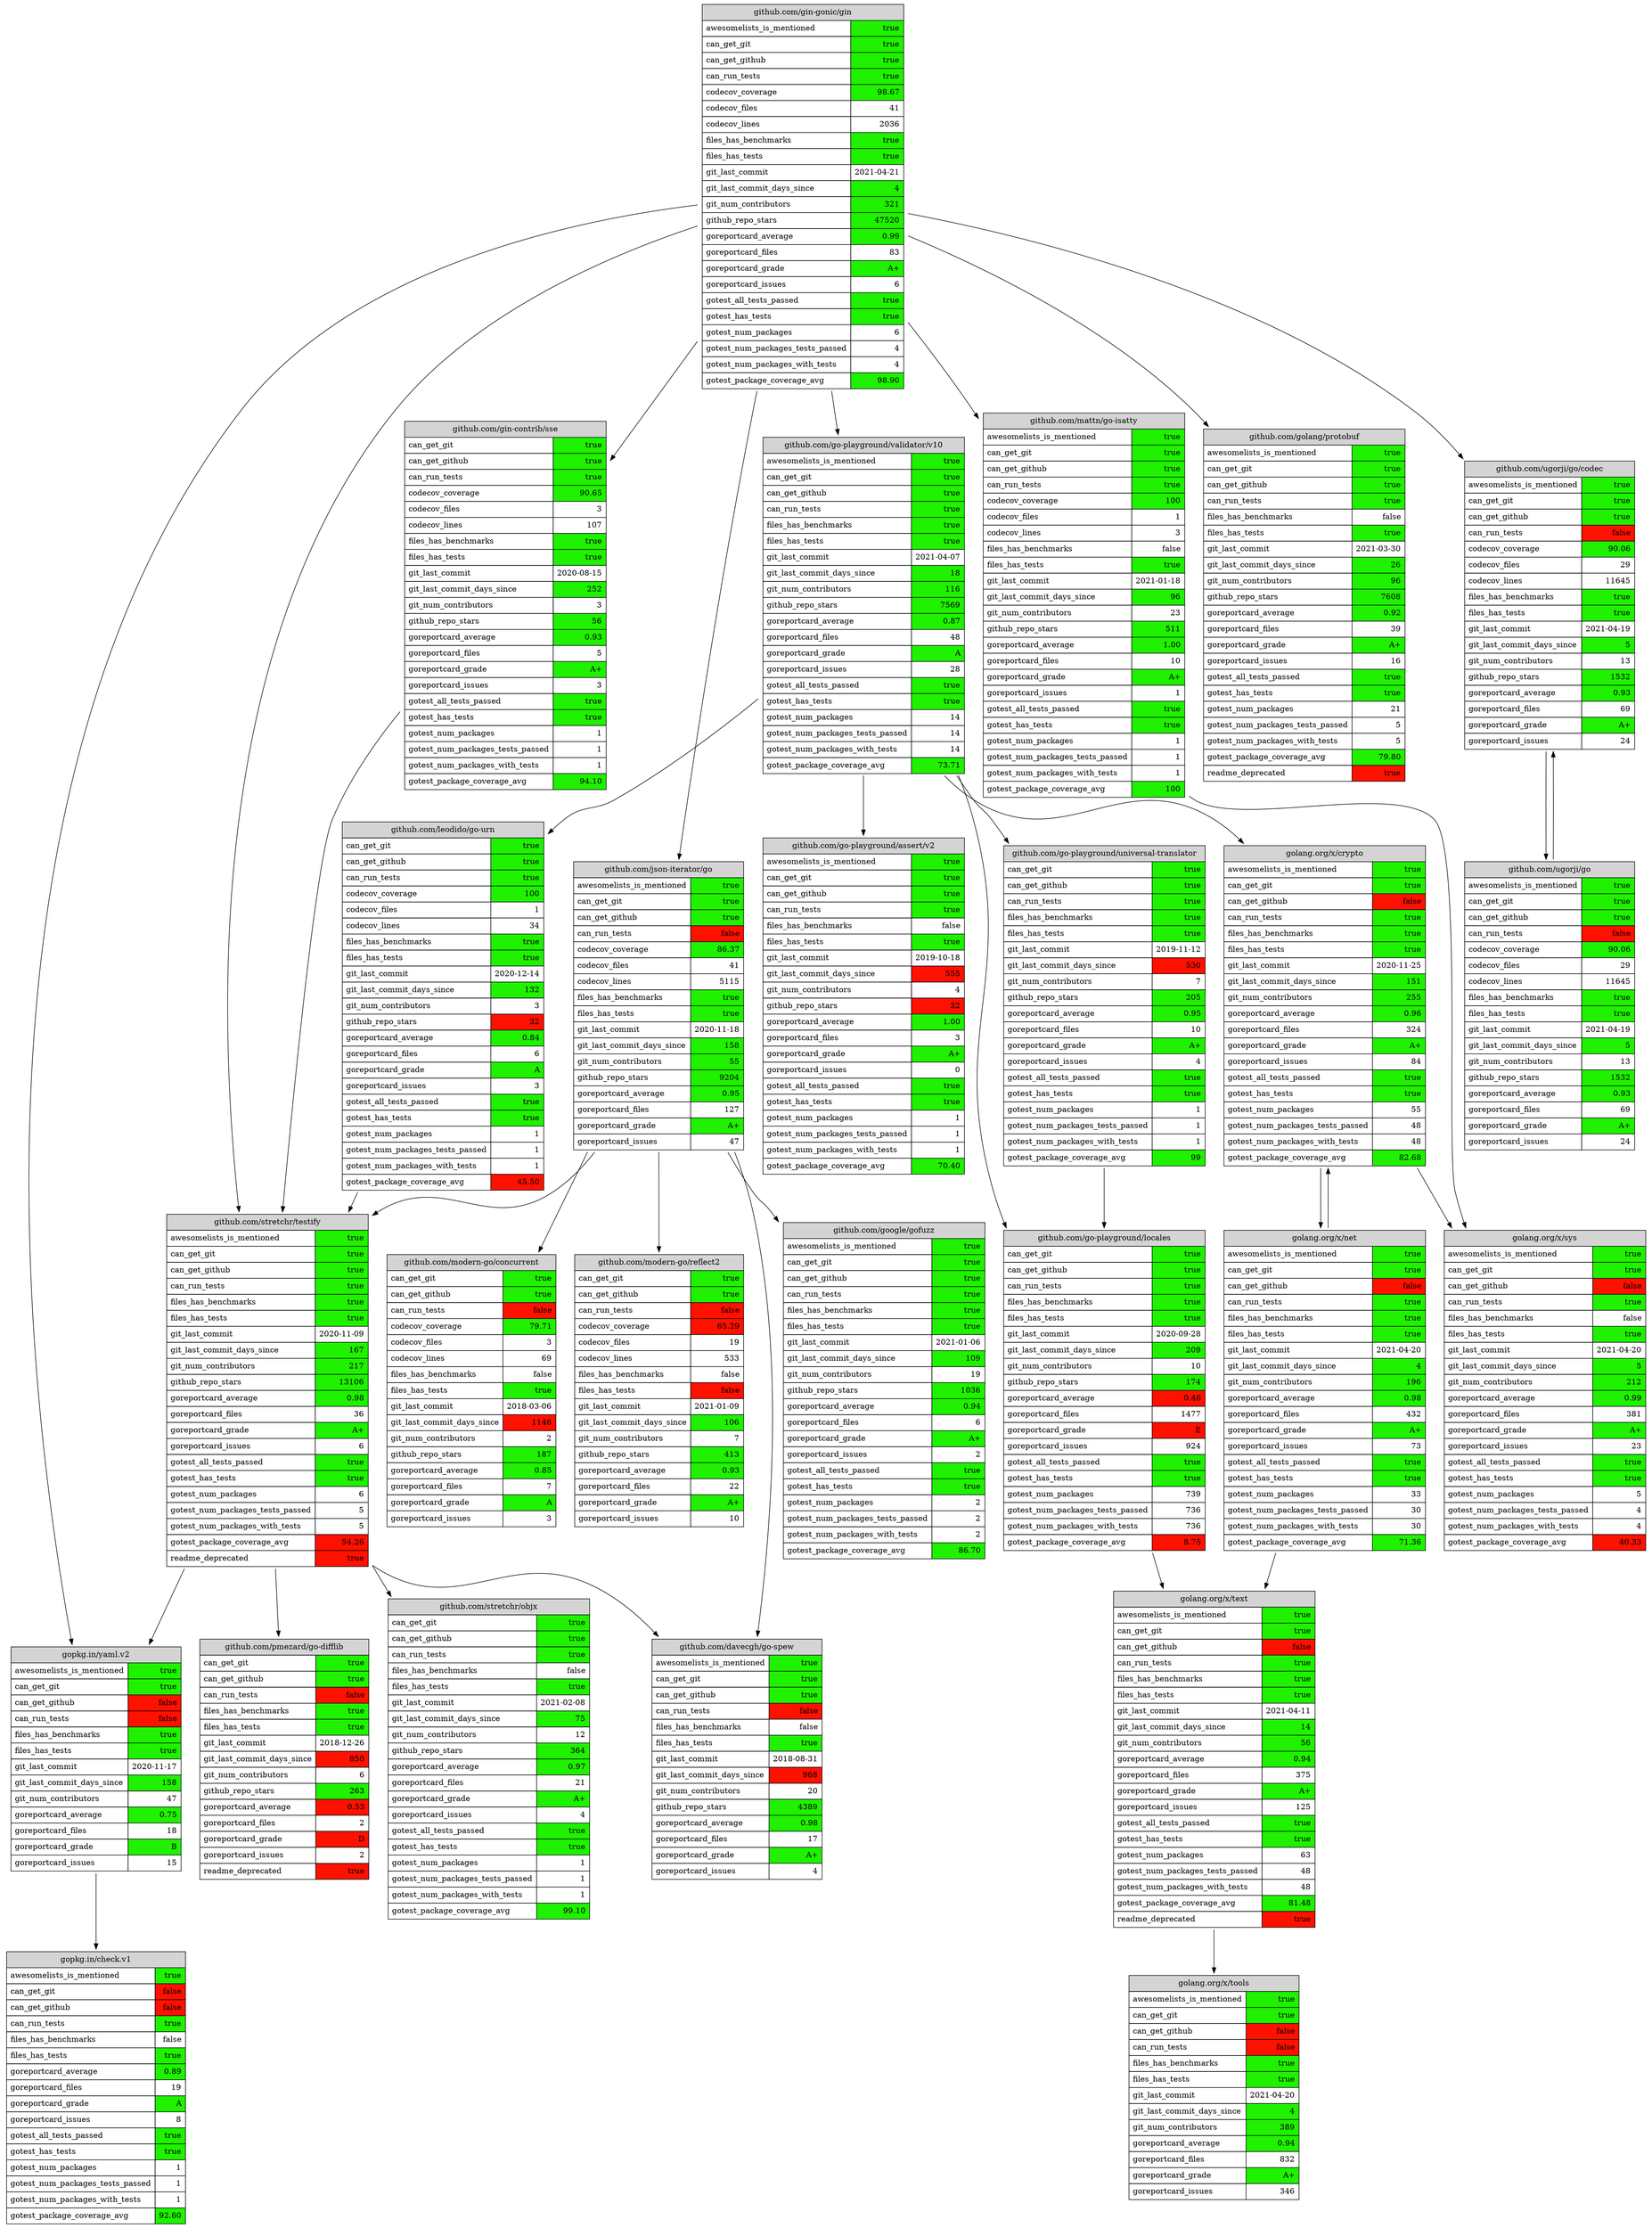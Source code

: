digraph G
{
    rankdir = TB;

	
	"github.com/gin-gonic/gin"
	[
        shape = none
        label = <<table border="0" cellspacing="0" CELLPADDING="6">

				<tr>
					<td port="port0" border="1" colspan="2" ALIGN="CENTER" bgcolor="#c8c8c8c8">github.com/gin-gonic/gin</td>
				</tr>

			<tr>
				<td border="1" ALIGN="LEFT">awesomelists_is_mentioned</td>
				<td border="1" ALIGN="RIGHT" bgcolor="#1ff10">true</td>
			</tr>

			<tr>
				<td border="1" ALIGN="LEFT">can_get_git</td>
				<td border="1" ALIGN="RIGHT" bgcolor="#1ff10">true</td>
			</tr>

			<tr>
				<td border="1" ALIGN="LEFT">can_get_github</td>
				<td border="1" ALIGN="RIGHT" bgcolor="#1ff10">true</td>
			</tr>

			<tr>
				<td border="1" ALIGN="LEFT">can_run_tests</td>
				<td border="1" ALIGN="RIGHT" bgcolor="#1ff10">true</td>
			</tr>

			<tr>
				<td border="1" ALIGN="LEFT">codecov_coverage</td>
				<td border="1" ALIGN="RIGHT" bgcolor="#1ff10">98.67</td>
			</tr>

			<tr>
				<td border="1" ALIGN="LEFT">codecov_files</td>
				<td border="1" ALIGN="RIGHT" bgcolor="#ffffffff">41</td>
			</tr>

			<tr>
				<td border="1" ALIGN="LEFT">codecov_lines</td>
				<td border="1" ALIGN="RIGHT" bgcolor="#ffffffff">2036</td>
			</tr>

			<tr>
				<td border="1" ALIGN="LEFT">files_has_benchmarks</td>
				<td border="1" ALIGN="RIGHT" bgcolor="#1ff10">true</td>
			</tr>

			<tr>
				<td border="1" ALIGN="LEFT">files_has_tests</td>
				<td border="1" ALIGN="RIGHT" bgcolor="#1ff10">true</td>
			</tr>

			<tr>
				<td border="1" ALIGN="LEFT">git_last_commit</td>
				<td border="1" ALIGN="RIGHT" bgcolor="#ffffffff">2021-04-21</td>
			</tr>

			<tr>
				<td border="1" ALIGN="LEFT">git_last_commit_days_since</td>
				<td border="1" ALIGN="RIGHT" bgcolor="#1ff10">4</td>
			</tr>

			<tr>
				<td border="1" ALIGN="LEFT">git_num_contributors</td>
				<td border="1" ALIGN="RIGHT" bgcolor="#1ff10">321</td>
			</tr>

			<tr>
				<td border="1" ALIGN="LEFT">github_repo_stars</td>
				<td border="1" ALIGN="RIGHT" bgcolor="#1ff10">47520</td>
			</tr>

			<tr>
				<td border="1" ALIGN="LEFT">goreportcard_average</td>
				<td border="1" ALIGN="RIGHT" bgcolor="#1ff10">0.99</td>
			</tr>

			<tr>
				<td border="1" ALIGN="LEFT">goreportcard_files</td>
				<td border="1" ALIGN="RIGHT" bgcolor="#ffffffff">83</td>
			</tr>

			<tr>
				<td border="1" ALIGN="LEFT">goreportcard_grade</td>
				<td border="1" ALIGN="RIGHT" bgcolor="#1ff10">A+</td>
			</tr>

			<tr>
				<td border="1" ALIGN="LEFT">goreportcard_issues</td>
				<td border="1" ALIGN="RIGHT" bgcolor="#ffffffff">6</td>
			</tr>

			<tr>
				<td border="1" ALIGN="LEFT">gotest_all_tests_passed</td>
				<td border="1" ALIGN="RIGHT" bgcolor="#1ff10">true</td>
			</tr>

			<tr>
				<td border="1" ALIGN="LEFT">gotest_has_tests</td>
				<td border="1" ALIGN="RIGHT" bgcolor="#1ff10">true</td>
			</tr>

			<tr>
				<td border="1" ALIGN="LEFT">gotest_num_packages</td>
				<td border="1" ALIGN="RIGHT" bgcolor="#ffffffff">6</td>
			</tr>

			<tr>
				<td border="1" ALIGN="LEFT">gotest_num_packages_tests_passed</td>
				<td border="1" ALIGN="RIGHT" bgcolor="#ffffffff">4</td>
			</tr>

			<tr>
				<td border="1" ALIGN="LEFT">gotest_num_packages_with_tests</td>
				<td border="1" ALIGN="RIGHT" bgcolor="#ffffffff">4</td>
			</tr>

			<tr>
				<td border="1" ALIGN="LEFT">gotest_package_coverage_avg</td>
				<td border="1" ALIGN="RIGHT" bgcolor="#1ff10">98.90</td>
			</tr>
</table>>
	]
	
	"github.com/gin-contrib/sse"
	[
        shape = none
        label = <<table border="0" cellspacing="0" CELLPADDING="6">

				<tr>
					<td port="port0" border="1" colspan="2" ALIGN="CENTER" bgcolor="#c8c8c8c8">github.com/gin-contrib/sse</td>
				</tr>

			<tr>
				<td border="1" ALIGN="LEFT">can_get_git</td>
				<td border="1" ALIGN="RIGHT" bgcolor="#1ff10">true</td>
			</tr>

			<tr>
				<td border="1" ALIGN="LEFT">can_get_github</td>
				<td border="1" ALIGN="RIGHT" bgcolor="#1ff10">true</td>
			</tr>

			<tr>
				<td border="1" ALIGN="LEFT">can_run_tests</td>
				<td border="1" ALIGN="RIGHT" bgcolor="#1ff10">true</td>
			</tr>

			<tr>
				<td border="1" ALIGN="LEFT">codecov_coverage</td>
				<td border="1" ALIGN="RIGHT" bgcolor="#1ff10">90.65</td>
			</tr>

			<tr>
				<td border="1" ALIGN="LEFT">codecov_files</td>
				<td border="1" ALIGN="RIGHT" bgcolor="#ffffffff">3</td>
			</tr>

			<tr>
				<td border="1" ALIGN="LEFT">codecov_lines</td>
				<td border="1" ALIGN="RIGHT" bgcolor="#ffffffff">107</td>
			</tr>

			<tr>
				<td border="1" ALIGN="LEFT">files_has_benchmarks</td>
				<td border="1" ALIGN="RIGHT" bgcolor="#1ff10">true</td>
			</tr>

			<tr>
				<td border="1" ALIGN="LEFT">files_has_tests</td>
				<td border="1" ALIGN="RIGHT" bgcolor="#1ff10">true</td>
			</tr>

			<tr>
				<td border="1" ALIGN="LEFT">git_last_commit</td>
				<td border="1" ALIGN="RIGHT" bgcolor="#ffffffff">2020-08-15</td>
			</tr>

			<tr>
				<td border="1" ALIGN="LEFT">git_last_commit_days_since</td>
				<td border="1" ALIGN="RIGHT" bgcolor="#1ff10">252</td>
			</tr>

			<tr>
				<td border="1" ALIGN="LEFT">git_num_contributors</td>
				<td border="1" ALIGN="RIGHT" bgcolor="#ffffff0">3</td>
			</tr>

			<tr>
				<td border="1" ALIGN="LEFT">github_repo_stars</td>
				<td border="1" ALIGN="RIGHT" bgcolor="#1ff10">56</td>
			</tr>

			<tr>
				<td border="1" ALIGN="LEFT">goreportcard_average</td>
				<td border="1" ALIGN="RIGHT" bgcolor="#1ff10">0.93</td>
			</tr>

			<tr>
				<td border="1" ALIGN="LEFT">goreportcard_files</td>
				<td border="1" ALIGN="RIGHT" bgcolor="#ffffffff">5</td>
			</tr>

			<tr>
				<td border="1" ALIGN="LEFT">goreportcard_grade</td>
				<td border="1" ALIGN="RIGHT" bgcolor="#1ff10">A+</td>
			</tr>

			<tr>
				<td border="1" ALIGN="LEFT">goreportcard_issues</td>
				<td border="1" ALIGN="RIGHT" bgcolor="#ffffffff">3</td>
			</tr>

			<tr>
				<td border="1" ALIGN="LEFT">gotest_all_tests_passed</td>
				<td border="1" ALIGN="RIGHT" bgcolor="#1ff10">true</td>
			</tr>

			<tr>
				<td border="1" ALIGN="LEFT">gotest_has_tests</td>
				<td border="1" ALIGN="RIGHT" bgcolor="#1ff10">true</td>
			</tr>

			<tr>
				<td border="1" ALIGN="LEFT">gotest_num_packages</td>
				<td border="1" ALIGN="RIGHT" bgcolor="#ffffffff">1</td>
			</tr>

			<tr>
				<td border="1" ALIGN="LEFT">gotest_num_packages_tests_passed</td>
				<td border="1" ALIGN="RIGHT" bgcolor="#ffffffff">1</td>
			</tr>

			<tr>
				<td border="1" ALIGN="LEFT">gotest_num_packages_with_tests</td>
				<td border="1" ALIGN="RIGHT" bgcolor="#ffffffff">1</td>
			</tr>

			<tr>
				<td border="1" ALIGN="LEFT">gotest_package_coverage_avg</td>
				<td border="1" ALIGN="RIGHT" bgcolor="#1ff10">94.10</td>
			</tr>
</table>>
	]
	
	"github.com/go-playground/validator/v10"
	[
        shape = none
        label = <<table border="0" cellspacing="0" CELLPADDING="6">

				<tr>
					<td port="port0" border="1" colspan="2" ALIGN="CENTER" bgcolor="#c8c8c8c8">github.com/go-playground/validator/v10</td>
				</tr>

			<tr>
				<td border="1" ALIGN="LEFT">awesomelists_is_mentioned</td>
				<td border="1" ALIGN="RIGHT" bgcolor="#1ff10">true</td>
			</tr>

			<tr>
				<td border="1" ALIGN="LEFT">can_get_git</td>
				<td border="1" ALIGN="RIGHT" bgcolor="#1ff10">true</td>
			</tr>

			<tr>
				<td border="1" ALIGN="LEFT">can_get_github</td>
				<td border="1" ALIGN="RIGHT" bgcolor="#1ff10">true</td>
			</tr>

			<tr>
				<td border="1" ALIGN="LEFT">can_run_tests</td>
				<td border="1" ALIGN="RIGHT" bgcolor="#1ff10">true</td>
			</tr>

			<tr>
				<td border="1" ALIGN="LEFT">files_has_benchmarks</td>
				<td border="1" ALIGN="RIGHT" bgcolor="#1ff10">true</td>
			</tr>

			<tr>
				<td border="1" ALIGN="LEFT">files_has_tests</td>
				<td border="1" ALIGN="RIGHT" bgcolor="#1ff10">true</td>
			</tr>

			<tr>
				<td border="1" ALIGN="LEFT">git_last_commit</td>
				<td border="1" ALIGN="RIGHT" bgcolor="#ffffffff">2021-04-07</td>
			</tr>

			<tr>
				<td border="1" ALIGN="LEFT">git_last_commit_days_since</td>
				<td border="1" ALIGN="RIGHT" bgcolor="#1ff10">18</td>
			</tr>

			<tr>
				<td border="1" ALIGN="LEFT">git_num_contributors</td>
				<td border="1" ALIGN="RIGHT" bgcolor="#1ff10">116</td>
			</tr>

			<tr>
				<td border="1" ALIGN="LEFT">github_repo_stars</td>
				<td border="1" ALIGN="RIGHT" bgcolor="#1ff10">7569</td>
			</tr>

			<tr>
				<td border="1" ALIGN="LEFT">goreportcard_average</td>
				<td border="1" ALIGN="RIGHT" bgcolor="#1ff10">0.87</td>
			</tr>

			<tr>
				<td border="1" ALIGN="LEFT">goreportcard_files</td>
				<td border="1" ALIGN="RIGHT" bgcolor="#ffffffff">48</td>
			</tr>

			<tr>
				<td border="1" ALIGN="LEFT">goreportcard_grade</td>
				<td border="1" ALIGN="RIGHT" bgcolor="#1ff10">A</td>
			</tr>

			<tr>
				<td border="1" ALIGN="LEFT">goreportcard_issues</td>
				<td border="1" ALIGN="RIGHT" bgcolor="#ffffffff">28</td>
			</tr>

			<tr>
				<td border="1" ALIGN="LEFT">gotest_all_tests_passed</td>
				<td border="1" ALIGN="RIGHT" bgcolor="#1ff10">true</td>
			</tr>

			<tr>
				<td border="1" ALIGN="LEFT">gotest_has_tests</td>
				<td border="1" ALIGN="RIGHT" bgcolor="#1ff10">true</td>
			</tr>

			<tr>
				<td border="1" ALIGN="LEFT">gotest_num_packages</td>
				<td border="1" ALIGN="RIGHT" bgcolor="#ffffffff">14</td>
			</tr>

			<tr>
				<td border="1" ALIGN="LEFT">gotest_num_packages_tests_passed</td>
				<td border="1" ALIGN="RIGHT" bgcolor="#ffffffff">14</td>
			</tr>

			<tr>
				<td border="1" ALIGN="LEFT">gotest_num_packages_with_tests</td>
				<td border="1" ALIGN="RIGHT" bgcolor="#ffffffff">14</td>
			</tr>

			<tr>
				<td border="1" ALIGN="LEFT">gotest_package_coverage_avg</td>
				<td border="1" ALIGN="RIGHT" bgcolor="#1ff10">73.71</td>
			</tr>
</table>>
	]
	
	"github.com/golang/protobuf"
	[
        shape = none
        label = <<table border="0" cellspacing="0" CELLPADDING="6">

				<tr>
					<td port="port0" border="1" colspan="2" ALIGN="CENTER" bgcolor="#c8c8c8c8">github.com/golang/protobuf</td>
				</tr>

			<tr>
				<td border="1" ALIGN="LEFT">awesomelists_is_mentioned</td>
				<td border="1" ALIGN="RIGHT" bgcolor="#1ff10">true</td>
			</tr>

			<tr>
				<td border="1" ALIGN="LEFT">can_get_git</td>
				<td border="1" ALIGN="RIGHT" bgcolor="#1ff10">true</td>
			</tr>

			<tr>
				<td border="1" ALIGN="LEFT">can_get_github</td>
				<td border="1" ALIGN="RIGHT" bgcolor="#1ff10">true</td>
			</tr>

			<tr>
				<td border="1" ALIGN="LEFT">can_run_tests</td>
				<td border="1" ALIGN="RIGHT" bgcolor="#1ff10">true</td>
			</tr>

			<tr>
				<td border="1" ALIGN="LEFT">files_has_benchmarks</td>
				<td border="1" ALIGN="RIGHT" bgcolor="#ffffffff">false</td>
			</tr>

			<tr>
				<td border="1" ALIGN="LEFT">files_has_tests</td>
				<td border="1" ALIGN="RIGHT" bgcolor="#1ff10">true</td>
			</tr>

			<tr>
				<td border="1" ALIGN="LEFT">git_last_commit</td>
				<td border="1" ALIGN="RIGHT" bgcolor="#ffffffff">2021-03-30</td>
			</tr>

			<tr>
				<td border="1" ALIGN="LEFT">git_last_commit_days_since</td>
				<td border="1" ALIGN="RIGHT" bgcolor="#1ff10">26</td>
			</tr>

			<tr>
				<td border="1" ALIGN="LEFT">git_num_contributors</td>
				<td border="1" ALIGN="RIGHT" bgcolor="#1ff10">96</td>
			</tr>

			<tr>
				<td border="1" ALIGN="LEFT">github_repo_stars</td>
				<td border="1" ALIGN="RIGHT" bgcolor="#1ff10">7608</td>
			</tr>

			<tr>
				<td border="1" ALIGN="LEFT">goreportcard_average</td>
				<td border="1" ALIGN="RIGHT" bgcolor="#1ff10">0.92</td>
			</tr>

			<tr>
				<td border="1" ALIGN="LEFT">goreportcard_files</td>
				<td border="1" ALIGN="RIGHT" bgcolor="#ffffffff">39</td>
			</tr>

			<tr>
				<td border="1" ALIGN="LEFT">goreportcard_grade</td>
				<td border="1" ALIGN="RIGHT" bgcolor="#1ff10">A+</td>
			</tr>

			<tr>
				<td border="1" ALIGN="LEFT">goreportcard_issues</td>
				<td border="1" ALIGN="RIGHT" bgcolor="#ffffffff">16</td>
			</tr>

			<tr>
				<td border="1" ALIGN="LEFT">gotest_all_tests_passed</td>
				<td border="1" ALIGN="RIGHT" bgcolor="#1ff10">true</td>
			</tr>

			<tr>
				<td border="1" ALIGN="LEFT">gotest_has_tests</td>
				<td border="1" ALIGN="RIGHT" bgcolor="#1ff10">true</td>
			</tr>

			<tr>
				<td border="1" ALIGN="LEFT">gotest_num_packages</td>
				<td border="1" ALIGN="RIGHT" bgcolor="#ffffffff">21</td>
			</tr>

			<tr>
				<td border="1" ALIGN="LEFT">gotest_num_packages_tests_passed</td>
				<td border="1" ALIGN="RIGHT" bgcolor="#ffffffff">5</td>
			</tr>

			<tr>
				<td border="1" ALIGN="LEFT">gotest_num_packages_with_tests</td>
				<td border="1" ALIGN="RIGHT" bgcolor="#ffffffff">5</td>
			</tr>

			<tr>
				<td border="1" ALIGN="LEFT">gotest_package_coverage_avg</td>
				<td border="1" ALIGN="RIGHT" bgcolor="#1ff10">79.80</td>
			</tr>

			<tr>
				<td border="1" ALIGN="LEFT">readme_deprecated</td>
				<td border="1" ALIGN="RIGHT" bgcolor="#ff110">true</td>
			</tr>
</table>>
	]
	
	"github.com/json-iterator/go"
	[
        shape = none
        label = <<table border="0" cellspacing="0" CELLPADDING="6">

				<tr>
					<td port="port0" border="1" colspan="2" ALIGN="CENTER" bgcolor="#c8c8c8c8">github.com/json-iterator/go</td>
				</tr>

			<tr>
				<td border="1" ALIGN="LEFT">awesomelists_is_mentioned</td>
				<td border="1" ALIGN="RIGHT" bgcolor="#1ff10">true</td>
			</tr>

			<tr>
				<td border="1" ALIGN="LEFT">can_get_git</td>
				<td border="1" ALIGN="RIGHT" bgcolor="#1ff10">true</td>
			</tr>

			<tr>
				<td border="1" ALIGN="LEFT">can_get_github</td>
				<td border="1" ALIGN="RIGHT" bgcolor="#1ff10">true</td>
			</tr>

			<tr>
				<td border="1" ALIGN="LEFT">can_run_tests</td>
				<td border="1" ALIGN="RIGHT" bgcolor="#ff110">false</td>
			</tr>

			<tr>
				<td border="1" ALIGN="LEFT">codecov_coverage</td>
				<td border="1" ALIGN="RIGHT" bgcolor="#1ff10">86.37</td>
			</tr>

			<tr>
				<td border="1" ALIGN="LEFT">codecov_files</td>
				<td border="1" ALIGN="RIGHT" bgcolor="#ffffffff">41</td>
			</tr>

			<tr>
				<td border="1" ALIGN="LEFT">codecov_lines</td>
				<td border="1" ALIGN="RIGHT" bgcolor="#ffffffff">5115</td>
			</tr>

			<tr>
				<td border="1" ALIGN="LEFT">files_has_benchmarks</td>
				<td border="1" ALIGN="RIGHT" bgcolor="#1ff10">true</td>
			</tr>

			<tr>
				<td border="1" ALIGN="LEFT">files_has_tests</td>
				<td border="1" ALIGN="RIGHT" bgcolor="#1ff10">true</td>
			</tr>

			<tr>
				<td border="1" ALIGN="LEFT">git_last_commit</td>
				<td border="1" ALIGN="RIGHT" bgcolor="#ffffffff">2020-11-18</td>
			</tr>

			<tr>
				<td border="1" ALIGN="LEFT">git_last_commit_days_since</td>
				<td border="1" ALIGN="RIGHT" bgcolor="#1ff10">158</td>
			</tr>

			<tr>
				<td border="1" ALIGN="LEFT">git_num_contributors</td>
				<td border="1" ALIGN="RIGHT" bgcolor="#1ff10">55</td>
			</tr>

			<tr>
				<td border="1" ALIGN="LEFT">github_repo_stars</td>
				<td border="1" ALIGN="RIGHT" bgcolor="#1ff10">9204</td>
			</tr>

			<tr>
				<td border="1" ALIGN="LEFT">goreportcard_average</td>
				<td border="1" ALIGN="RIGHT" bgcolor="#1ff10">0.95</td>
			</tr>

			<tr>
				<td border="1" ALIGN="LEFT">goreportcard_files</td>
				<td border="1" ALIGN="RIGHT" bgcolor="#ffffffff">127</td>
			</tr>

			<tr>
				<td border="1" ALIGN="LEFT">goreportcard_grade</td>
				<td border="1" ALIGN="RIGHT" bgcolor="#1ff10">A+</td>
			</tr>

			<tr>
				<td border="1" ALIGN="LEFT">goreportcard_issues</td>
				<td border="1" ALIGN="RIGHT" bgcolor="#ffffffff">47</td>
			</tr>
</table>>
	]
	
	"github.com/mattn/go-isatty"
	[
        shape = none
        label = <<table border="0" cellspacing="0" CELLPADDING="6">

				<tr>
					<td port="port0" border="1" colspan="2" ALIGN="CENTER" bgcolor="#c8c8c8c8">github.com/mattn/go-isatty</td>
				</tr>

			<tr>
				<td border="1" ALIGN="LEFT">awesomelists_is_mentioned</td>
				<td border="1" ALIGN="RIGHT" bgcolor="#1ff10">true</td>
			</tr>

			<tr>
				<td border="1" ALIGN="LEFT">can_get_git</td>
				<td border="1" ALIGN="RIGHT" bgcolor="#1ff10">true</td>
			</tr>

			<tr>
				<td border="1" ALIGN="LEFT">can_get_github</td>
				<td border="1" ALIGN="RIGHT" bgcolor="#1ff10">true</td>
			</tr>

			<tr>
				<td border="1" ALIGN="LEFT">can_run_tests</td>
				<td border="1" ALIGN="RIGHT" bgcolor="#1ff10">true</td>
			</tr>

			<tr>
				<td border="1" ALIGN="LEFT">codecov_coverage</td>
				<td border="1" ALIGN="RIGHT" bgcolor="#1ff10">100</td>
			</tr>

			<tr>
				<td border="1" ALIGN="LEFT">codecov_files</td>
				<td border="1" ALIGN="RIGHT" bgcolor="#ffffffff">1</td>
			</tr>

			<tr>
				<td border="1" ALIGN="LEFT">codecov_lines</td>
				<td border="1" ALIGN="RIGHT" bgcolor="#ffffffff">3</td>
			</tr>

			<tr>
				<td border="1" ALIGN="LEFT">files_has_benchmarks</td>
				<td border="1" ALIGN="RIGHT" bgcolor="#ffffffff">false</td>
			</tr>

			<tr>
				<td border="1" ALIGN="LEFT">files_has_tests</td>
				<td border="1" ALIGN="RIGHT" bgcolor="#1ff10">true</td>
			</tr>

			<tr>
				<td border="1" ALIGN="LEFT">git_last_commit</td>
				<td border="1" ALIGN="RIGHT" bgcolor="#ffffffff">2021-01-18</td>
			</tr>

			<tr>
				<td border="1" ALIGN="LEFT">git_last_commit_days_since</td>
				<td border="1" ALIGN="RIGHT" bgcolor="#1ff10">96</td>
			</tr>

			<tr>
				<td border="1" ALIGN="LEFT">git_num_contributors</td>
				<td border="1" ALIGN="RIGHT" bgcolor="#ffffff0">23</td>
			</tr>

			<tr>
				<td border="1" ALIGN="LEFT">github_repo_stars</td>
				<td border="1" ALIGN="RIGHT" bgcolor="#1ff10">511</td>
			</tr>

			<tr>
				<td border="1" ALIGN="LEFT">goreportcard_average</td>
				<td border="1" ALIGN="RIGHT" bgcolor="#1ff10">1.00</td>
			</tr>

			<tr>
				<td border="1" ALIGN="LEFT">goreportcard_files</td>
				<td border="1" ALIGN="RIGHT" bgcolor="#ffffffff">10</td>
			</tr>

			<tr>
				<td border="1" ALIGN="LEFT">goreportcard_grade</td>
				<td border="1" ALIGN="RIGHT" bgcolor="#1ff10">A+</td>
			</tr>

			<tr>
				<td border="1" ALIGN="LEFT">goreportcard_issues</td>
				<td border="1" ALIGN="RIGHT" bgcolor="#ffffffff">1</td>
			</tr>

			<tr>
				<td border="1" ALIGN="LEFT">gotest_all_tests_passed</td>
				<td border="1" ALIGN="RIGHT" bgcolor="#1ff10">true</td>
			</tr>

			<tr>
				<td border="1" ALIGN="LEFT">gotest_has_tests</td>
				<td border="1" ALIGN="RIGHT" bgcolor="#1ff10">true</td>
			</tr>

			<tr>
				<td border="1" ALIGN="LEFT">gotest_num_packages</td>
				<td border="1" ALIGN="RIGHT" bgcolor="#ffffffff">1</td>
			</tr>

			<tr>
				<td border="1" ALIGN="LEFT">gotest_num_packages_tests_passed</td>
				<td border="1" ALIGN="RIGHT" bgcolor="#ffffffff">1</td>
			</tr>

			<tr>
				<td border="1" ALIGN="LEFT">gotest_num_packages_with_tests</td>
				<td border="1" ALIGN="RIGHT" bgcolor="#ffffffff">1</td>
			</tr>

			<tr>
				<td border="1" ALIGN="LEFT">gotest_package_coverage_avg</td>
				<td border="1" ALIGN="RIGHT" bgcolor="#1ff10">100</td>
			</tr>
</table>>
	]
	
	"github.com/stretchr/testify"
	[
        shape = none
        label = <<table border="0" cellspacing="0" CELLPADDING="6">

				<tr>
					<td port="port0" border="1" colspan="2" ALIGN="CENTER" bgcolor="#c8c8c8c8">github.com/stretchr/testify</td>
				</tr>

			<tr>
				<td border="1" ALIGN="LEFT">awesomelists_is_mentioned</td>
				<td border="1" ALIGN="RIGHT" bgcolor="#1ff10">true</td>
			</tr>

			<tr>
				<td border="1" ALIGN="LEFT">can_get_git</td>
				<td border="1" ALIGN="RIGHT" bgcolor="#1ff10">true</td>
			</tr>

			<tr>
				<td border="1" ALIGN="LEFT">can_get_github</td>
				<td border="1" ALIGN="RIGHT" bgcolor="#1ff10">true</td>
			</tr>

			<tr>
				<td border="1" ALIGN="LEFT">can_run_tests</td>
				<td border="1" ALIGN="RIGHT" bgcolor="#1ff10">true</td>
			</tr>

			<tr>
				<td border="1" ALIGN="LEFT">files_has_benchmarks</td>
				<td border="1" ALIGN="RIGHT" bgcolor="#1ff10">true</td>
			</tr>

			<tr>
				<td border="1" ALIGN="LEFT">files_has_tests</td>
				<td border="1" ALIGN="RIGHT" bgcolor="#1ff10">true</td>
			</tr>

			<tr>
				<td border="1" ALIGN="LEFT">git_last_commit</td>
				<td border="1" ALIGN="RIGHT" bgcolor="#ffffffff">2020-11-09</td>
			</tr>

			<tr>
				<td border="1" ALIGN="LEFT">git_last_commit_days_since</td>
				<td border="1" ALIGN="RIGHT" bgcolor="#1ff10">167</td>
			</tr>

			<tr>
				<td border="1" ALIGN="LEFT">git_num_contributors</td>
				<td border="1" ALIGN="RIGHT" bgcolor="#1ff10">217</td>
			</tr>

			<tr>
				<td border="1" ALIGN="LEFT">github_repo_stars</td>
				<td border="1" ALIGN="RIGHT" bgcolor="#1ff10">13106</td>
			</tr>

			<tr>
				<td border="1" ALIGN="LEFT">goreportcard_average</td>
				<td border="1" ALIGN="RIGHT" bgcolor="#1ff10">0.98</td>
			</tr>

			<tr>
				<td border="1" ALIGN="LEFT">goreportcard_files</td>
				<td border="1" ALIGN="RIGHT" bgcolor="#ffffffff">36</td>
			</tr>

			<tr>
				<td border="1" ALIGN="LEFT">goreportcard_grade</td>
				<td border="1" ALIGN="RIGHT" bgcolor="#1ff10">A+</td>
			</tr>

			<tr>
				<td border="1" ALIGN="LEFT">goreportcard_issues</td>
				<td border="1" ALIGN="RIGHT" bgcolor="#ffffffff">6</td>
			</tr>

			<tr>
				<td border="1" ALIGN="LEFT">gotest_all_tests_passed</td>
				<td border="1" ALIGN="RIGHT" bgcolor="#1ff10">true</td>
			</tr>

			<tr>
				<td border="1" ALIGN="LEFT">gotest_has_tests</td>
				<td border="1" ALIGN="RIGHT" bgcolor="#1ff10">true</td>
			</tr>

			<tr>
				<td border="1" ALIGN="LEFT">gotest_num_packages</td>
				<td border="1" ALIGN="RIGHT" bgcolor="#ffffffff">6</td>
			</tr>

			<tr>
				<td border="1" ALIGN="LEFT">gotest_num_packages_tests_passed</td>
				<td border="1" ALIGN="RIGHT" bgcolor="#ffffffff">5</td>
			</tr>

			<tr>
				<td border="1" ALIGN="LEFT">gotest_num_packages_with_tests</td>
				<td border="1" ALIGN="RIGHT" bgcolor="#ffffffff">5</td>
			</tr>

			<tr>
				<td border="1" ALIGN="LEFT">gotest_package_coverage_avg</td>
				<td border="1" ALIGN="RIGHT" bgcolor="#ff110">54.26</td>
			</tr>

			<tr>
				<td border="1" ALIGN="LEFT">readme_deprecated</td>
				<td border="1" ALIGN="RIGHT" bgcolor="#ff110">true</td>
			</tr>
</table>>
	]
	
	"github.com/ugorji/go/codec"
	[
        shape = none
        label = <<table border="0" cellspacing="0" CELLPADDING="6">

				<tr>
					<td port="port0" border="1" colspan="2" ALIGN="CENTER" bgcolor="#c8c8c8c8">github.com/ugorji/go/codec</td>
				</tr>

			<tr>
				<td border="1" ALIGN="LEFT">awesomelists_is_mentioned</td>
				<td border="1" ALIGN="RIGHT" bgcolor="#1ff10">true</td>
			</tr>

			<tr>
				<td border="1" ALIGN="LEFT">can_get_git</td>
				<td border="1" ALIGN="RIGHT" bgcolor="#1ff10">true</td>
			</tr>

			<tr>
				<td border="1" ALIGN="LEFT">can_get_github</td>
				<td border="1" ALIGN="RIGHT" bgcolor="#1ff10">true</td>
			</tr>

			<tr>
				<td border="1" ALIGN="LEFT">can_run_tests</td>
				<td border="1" ALIGN="RIGHT" bgcolor="#ff110">false</td>
			</tr>

			<tr>
				<td border="1" ALIGN="LEFT">codecov_coverage</td>
				<td border="1" ALIGN="RIGHT" bgcolor="#1ff10">90.06</td>
			</tr>

			<tr>
				<td border="1" ALIGN="LEFT">codecov_files</td>
				<td border="1" ALIGN="RIGHT" bgcolor="#ffffffff">29</td>
			</tr>

			<tr>
				<td border="1" ALIGN="LEFT">codecov_lines</td>
				<td border="1" ALIGN="RIGHT" bgcolor="#ffffffff">11645</td>
			</tr>

			<tr>
				<td border="1" ALIGN="LEFT">files_has_benchmarks</td>
				<td border="1" ALIGN="RIGHT" bgcolor="#1ff10">true</td>
			</tr>

			<tr>
				<td border="1" ALIGN="LEFT">files_has_tests</td>
				<td border="1" ALIGN="RIGHT" bgcolor="#1ff10">true</td>
			</tr>

			<tr>
				<td border="1" ALIGN="LEFT">git_last_commit</td>
				<td border="1" ALIGN="RIGHT" bgcolor="#ffffffff">2021-04-19</td>
			</tr>

			<tr>
				<td border="1" ALIGN="LEFT">git_last_commit_days_since</td>
				<td border="1" ALIGN="RIGHT" bgcolor="#1ff10">5</td>
			</tr>

			<tr>
				<td border="1" ALIGN="LEFT">git_num_contributors</td>
				<td border="1" ALIGN="RIGHT" bgcolor="#ffffff0">13</td>
			</tr>

			<tr>
				<td border="1" ALIGN="LEFT">github_repo_stars</td>
				<td border="1" ALIGN="RIGHT" bgcolor="#1ff10">1532</td>
			</tr>

			<tr>
				<td border="1" ALIGN="LEFT">goreportcard_average</td>
				<td border="1" ALIGN="RIGHT" bgcolor="#1ff10">0.93</td>
			</tr>

			<tr>
				<td border="1" ALIGN="LEFT">goreportcard_files</td>
				<td border="1" ALIGN="RIGHT" bgcolor="#ffffffff">69</td>
			</tr>

			<tr>
				<td border="1" ALIGN="LEFT">goreportcard_grade</td>
				<td border="1" ALIGN="RIGHT" bgcolor="#1ff10">A+</td>
			</tr>

			<tr>
				<td border="1" ALIGN="LEFT">goreportcard_issues</td>
				<td border="1" ALIGN="RIGHT" bgcolor="#ffffffff">24</td>
			</tr>
</table>>
	]
	
	"gopkg.in/yaml.v2"
	[
        shape = none
        label = <<table border="0" cellspacing="0" CELLPADDING="6">

				<tr>
					<td port="port0" border="1" colspan="2" ALIGN="CENTER" bgcolor="#c8c8c8c8">gopkg.in/yaml.v2</td>
				</tr>

			<tr>
				<td border="1" ALIGN="LEFT">awesomelists_is_mentioned</td>
				<td border="1" ALIGN="RIGHT" bgcolor="#1ff10">true</td>
			</tr>

			<tr>
				<td border="1" ALIGN="LEFT">can_get_git</td>
				<td border="1" ALIGN="RIGHT" bgcolor="#1ff10">true</td>
			</tr>

			<tr>
				<td border="1" ALIGN="LEFT">can_get_github</td>
				<td border="1" ALIGN="RIGHT" bgcolor="#ff110">false</td>
			</tr>

			<tr>
				<td border="1" ALIGN="LEFT">can_run_tests</td>
				<td border="1" ALIGN="RIGHT" bgcolor="#ff110">false</td>
			</tr>

			<tr>
				<td border="1" ALIGN="LEFT">files_has_benchmarks</td>
				<td border="1" ALIGN="RIGHT" bgcolor="#1ff10">true</td>
			</tr>

			<tr>
				<td border="1" ALIGN="LEFT">files_has_tests</td>
				<td border="1" ALIGN="RIGHT" bgcolor="#1ff10">true</td>
			</tr>

			<tr>
				<td border="1" ALIGN="LEFT">git_last_commit</td>
				<td border="1" ALIGN="RIGHT" bgcolor="#ffffffff">2020-11-17</td>
			</tr>

			<tr>
				<td border="1" ALIGN="LEFT">git_last_commit_days_since</td>
				<td border="1" ALIGN="RIGHT" bgcolor="#1ff10">158</td>
			</tr>

			<tr>
				<td border="1" ALIGN="LEFT">git_num_contributors</td>
				<td border="1" ALIGN="RIGHT" bgcolor="#ffffff0">47</td>
			</tr>

			<tr>
				<td border="1" ALIGN="LEFT">goreportcard_average</td>
				<td border="1" ALIGN="RIGHT" bgcolor="#1ff10">0.75</td>
			</tr>

			<tr>
				<td border="1" ALIGN="LEFT">goreportcard_files</td>
				<td border="1" ALIGN="RIGHT" bgcolor="#ffffffff">18</td>
			</tr>

			<tr>
				<td border="1" ALIGN="LEFT">goreportcard_grade</td>
				<td border="1" ALIGN="RIGHT" bgcolor="#1ff10">B</td>
			</tr>

			<tr>
				<td border="1" ALIGN="LEFT">goreportcard_issues</td>
				<td border="1" ALIGN="RIGHT" bgcolor="#ffffffff">15</td>
			</tr>
</table>>
	]
	
	"github.com/go-playground/assert/v2"
	[
        shape = none
        label = <<table border="0" cellspacing="0" CELLPADDING="6">

				<tr>
					<td port="port0" border="1" colspan="2" ALIGN="CENTER" bgcolor="#c8c8c8c8">github.com/go-playground/assert/v2</td>
				</tr>

			<tr>
				<td border="1" ALIGN="LEFT">awesomelists_is_mentioned</td>
				<td border="1" ALIGN="RIGHT" bgcolor="#1ff10">true</td>
			</tr>

			<tr>
				<td border="1" ALIGN="LEFT">can_get_git</td>
				<td border="1" ALIGN="RIGHT" bgcolor="#1ff10">true</td>
			</tr>

			<tr>
				<td border="1" ALIGN="LEFT">can_get_github</td>
				<td border="1" ALIGN="RIGHT" bgcolor="#1ff10">true</td>
			</tr>

			<tr>
				<td border="1" ALIGN="LEFT">can_run_tests</td>
				<td border="1" ALIGN="RIGHT" bgcolor="#1ff10">true</td>
			</tr>

			<tr>
				<td border="1" ALIGN="LEFT">files_has_benchmarks</td>
				<td border="1" ALIGN="RIGHT" bgcolor="#ffffffff">false</td>
			</tr>

			<tr>
				<td border="1" ALIGN="LEFT">files_has_tests</td>
				<td border="1" ALIGN="RIGHT" bgcolor="#1ff10">true</td>
			</tr>

			<tr>
				<td border="1" ALIGN="LEFT">git_last_commit</td>
				<td border="1" ALIGN="RIGHT" bgcolor="#ffffffff">2019-10-18</td>
			</tr>

			<tr>
				<td border="1" ALIGN="LEFT">git_last_commit_days_since</td>
				<td border="1" ALIGN="RIGHT" bgcolor="#ff110">555</td>
			</tr>

			<tr>
				<td border="1" ALIGN="LEFT">git_num_contributors</td>
				<td border="1" ALIGN="RIGHT" bgcolor="#ffffff0">4</td>
			</tr>

			<tr>
				<td border="1" ALIGN="LEFT">github_repo_stars</td>
				<td border="1" ALIGN="RIGHT" bgcolor="#ff110">32</td>
			</tr>

			<tr>
				<td border="1" ALIGN="LEFT">goreportcard_average</td>
				<td border="1" ALIGN="RIGHT" bgcolor="#1ff10">1.00</td>
			</tr>

			<tr>
				<td border="1" ALIGN="LEFT">goreportcard_files</td>
				<td border="1" ALIGN="RIGHT" bgcolor="#ffffffff">3</td>
			</tr>

			<tr>
				<td border="1" ALIGN="LEFT">goreportcard_grade</td>
				<td border="1" ALIGN="RIGHT" bgcolor="#1ff10">A+</td>
			</tr>

			<tr>
				<td border="1" ALIGN="LEFT">goreportcard_issues</td>
				<td border="1" ALIGN="RIGHT" bgcolor="#ffffffff">0</td>
			</tr>

			<tr>
				<td border="1" ALIGN="LEFT">gotest_all_tests_passed</td>
				<td border="1" ALIGN="RIGHT" bgcolor="#1ff10">true</td>
			</tr>

			<tr>
				<td border="1" ALIGN="LEFT">gotest_has_tests</td>
				<td border="1" ALIGN="RIGHT" bgcolor="#1ff10">true</td>
			</tr>

			<tr>
				<td border="1" ALIGN="LEFT">gotest_num_packages</td>
				<td border="1" ALIGN="RIGHT" bgcolor="#ffffffff">1</td>
			</tr>

			<tr>
				<td border="1" ALIGN="LEFT">gotest_num_packages_tests_passed</td>
				<td border="1" ALIGN="RIGHT" bgcolor="#ffffffff">1</td>
			</tr>

			<tr>
				<td border="1" ALIGN="LEFT">gotest_num_packages_with_tests</td>
				<td border="1" ALIGN="RIGHT" bgcolor="#ffffffff">1</td>
			</tr>

			<tr>
				<td border="1" ALIGN="LEFT">gotest_package_coverage_avg</td>
				<td border="1" ALIGN="RIGHT" bgcolor="#1ff10">70.40</td>
			</tr>
</table>>
	]
	
	"github.com/go-playground/locales"
	[
        shape = none
        label = <<table border="0" cellspacing="0" CELLPADDING="6">

				<tr>
					<td port="port0" border="1" colspan="2" ALIGN="CENTER" bgcolor="#c8c8c8c8">github.com/go-playground/locales</td>
				</tr>

			<tr>
				<td border="1" ALIGN="LEFT">can_get_git</td>
				<td border="1" ALIGN="RIGHT" bgcolor="#1ff10">true</td>
			</tr>

			<tr>
				<td border="1" ALIGN="LEFT">can_get_github</td>
				<td border="1" ALIGN="RIGHT" bgcolor="#1ff10">true</td>
			</tr>

			<tr>
				<td border="1" ALIGN="LEFT">can_run_tests</td>
				<td border="1" ALIGN="RIGHT" bgcolor="#1ff10">true</td>
			</tr>

			<tr>
				<td border="1" ALIGN="LEFT">files_has_benchmarks</td>
				<td border="1" ALIGN="RIGHT" bgcolor="#1ff10">true</td>
			</tr>

			<tr>
				<td border="1" ALIGN="LEFT">files_has_tests</td>
				<td border="1" ALIGN="RIGHT" bgcolor="#1ff10">true</td>
			</tr>

			<tr>
				<td border="1" ALIGN="LEFT">git_last_commit</td>
				<td border="1" ALIGN="RIGHT" bgcolor="#ffffffff">2020-09-28</td>
			</tr>

			<tr>
				<td border="1" ALIGN="LEFT">git_last_commit_days_since</td>
				<td border="1" ALIGN="RIGHT" bgcolor="#1ff10">209</td>
			</tr>

			<tr>
				<td border="1" ALIGN="LEFT">git_num_contributors</td>
				<td border="1" ALIGN="RIGHT" bgcolor="#ffffff0">10</td>
			</tr>

			<tr>
				<td border="1" ALIGN="LEFT">github_repo_stars</td>
				<td border="1" ALIGN="RIGHT" bgcolor="#1ff10">174</td>
			</tr>

			<tr>
				<td border="1" ALIGN="LEFT">goreportcard_average</td>
				<td border="1" ALIGN="RIGHT" bgcolor="#ff110">0.46</td>
			</tr>

			<tr>
				<td border="1" ALIGN="LEFT">goreportcard_files</td>
				<td border="1" ALIGN="RIGHT" bgcolor="#ffffffff">1477</td>
			</tr>

			<tr>
				<td border="1" ALIGN="LEFT">goreportcard_grade</td>
				<td border="1" ALIGN="RIGHT" bgcolor="#ff110">E</td>
			</tr>

			<tr>
				<td border="1" ALIGN="LEFT">goreportcard_issues</td>
				<td border="1" ALIGN="RIGHT" bgcolor="#ffffffff">924</td>
			</tr>

			<tr>
				<td border="1" ALIGN="LEFT">gotest_all_tests_passed</td>
				<td border="1" ALIGN="RIGHT" bgcolor="#1ff10">true</td>
			</tr>

			<tr>
				<td border="1" ALIGN="LEFT">gotest_has_tests</td>
				<td border="1" ALIGN="RIGHT" bgcolor="#1ff10">true</td>
			</tr>

			<tr>
				<td border="1" ALIGN="LEFT">gotest_num_packages</td>
				<td border="1" ALIGN="RIGHT" bgcolor="#ffffffff">739</td>
			</tr>

			<tr>
				<td border="1" ALIGN="LEFT">gotest_num_packages_tests_passed</td>
				<td border="1" ALIGN="RIGHT" bgcolor="#ffffffff">736</td>
			</tr>

			<tr>
				<td border="1" ALIGN="LEFT">gotest_num_packages_with_tests</td>
				<td border="1" ALIGN="RIGHT" bgcolor="#ffffffff">736</td>
			</tr>

			<tr>
				<td border="1" ALIGN="LEFT">gotest_package_coverage_avg</td>
				<td border="1" ALIGN="RIGHT" bgcolor="#ff110">8.75</td>
			</tr>
</table>>
	]
	
	"github.com/go-playground/universal-translator"
	[
        shape = none
        label = <<table border="0" cellspacing="0" CELLPADDING="6">

				<tr>
					<td port="port0" border="1" colspan="2" ALIGN="CENTER" bgcolor="#c8c8c8c8">github.com/go-playground/universal-translator</td>
				</tr>

			<tr>
				<td border="1" ALIGN="LEFT">can_get_git</td>
				<td border="1" ALIGN="RIGHT" bgcolor="#1ff10">true</td>
			</tr>

			<tr>
				<td border="1" ALIGN="LEFT">can_get_github</td>
				<td border="1" ALIGN="RIGHT" bgcolor="#1ff10">true</td>
			</tr>

			<tr>
				<td border="1" ALIGN="LEFT">can_run_tests</td>
				<td border="1" ALIGN="RIGHT" bgcolor="#1ff10">true</td>
			</tr>

			<tr>
				<td border="1" ALIGN="LEFT">files_has_benchmarks</td>
				<td border="1" ALIGN="RIGHT" bgcolor="#1ff10">true</td>
			</tr>

			<tr>
				<td border="1" ALIGN="LEFT">files_has_tests</td>
				<td border="1" ALIGN="RIGHT" bgcolor="#1ff10">true</td>
			</tr>

			<tr>
				<td border="1" ALIGN="LEFT">git_last_commit</td>
				<td border="1" ALIGN="RIGHT" bgcolor="#ffffffff">2019-11-12</td>
			</tr>

			<tr>
				<td border="1" ALIGN="LEFT">git_last_commit_days_since</td>
				<td border="1" ALIGN="RIGHT" bgcolor="#ff110">530</td>
			</tr>

			<tr>
				<td border="1" ALIGN="LEFT">git_num_contributors</td>
				<td border="1" ALIGN="RIGHT" bgcolor="#ffffff0">7</td>
			</tr>

			<tr>
				<td border="1" ALIGN="LEFT">github_repo_stars</td>
				<td border="1" ALIGN="RIGHT" bgcolor="#1ff10">205</td>
			</tr>

			<tr>
				<td border="1" ALIGN="LEFT">goreportcard_average</td>
				<td border="1" ALIGN="RIGHT" bgcolor="#1ff10">0.95</td>
			</tr>

			<tr>
				<td border="1" ALIGN="LEFT">goreportcard_files</td>
				<td border="1" ALIGN="RIGHT" bgcolor="#ffffffff">10</td>
			</tr>

			<tr>
				<td border="1" ALIGN="LEFT">goreportcard_grade</td>
				<td border="1" ALIGN="RIGHT" bgcolor="#1ff10">A+</td>
			</tr>

			<tr>
				<td border="1" ALIGN="LEFT">goreportcard_issues</td>
				<td border="1" ALIGN="RIGHT" bgcolor="#ffffffff">4</td>
			</tr>

			<tr>
				<td border="1" ALIGN="LEFT">gotest_all_tests_passed</td>
				<td border="1" ALIGN="RIGHT" bgcolor="#1ff10">true</td>
			</tr>

			<tr>
				<td border="1" ALIGN="LEFT">gotest_has_tests</td>
				<td border="1" ALIGN="RIGHT" bgcolor="#1ff10">true</td>
			</tr>

			<tr>
				<td border="1" ALIGN="LEFT">gotest_num_packages</td>
				<td border="1" ALIGN="RIGHT" bgcolor="#ffffffff">1</td>
			</tr>

			<tr>
				<td border="1" ALIGN="LEFT">gotest_num_packages_tests_passed</td>
				<td border="1" ALIGN="RIGHT" bgcolor="#ffffffff">1</td>
			</tr>

			<tr>
				<td border="1" ALIGN="LEFT">gotest_num_packages_with_tests</td>
				<td border="1" ALIGN="RIGHT" bgcolor="#ffffffff">1</td>
			</tr>

			<tr>
				<td border="1" ALIGN="LEFT">gotest_package_coverage_avg</td>
				<td border="1" ALIGN="RIGHT" bgcolor="#1ff10">99</td>
			</tr>
</table>>
	]
	
	"github.com/leodido/go-urn"
	[
        shape = none
        label = <<table border="0" cellspacing="0" CELLPADDING="6">

				<tr>
					<td port="port0" border="1" colspan="2" ALIGN="CENTER" bgcolor="#c8c8c8c8">github.com/leodido/go-urn</td>
				</tr>

			<tr>
				<td border="1" ALIGN="LEFT">can_get_git</td>
				<td border="1" ALIGN="RIGHT" bgcolor="#1ff10">true</td>
			</tr>

			<tr>
				<td border="1" ALIGN="LEFT">can_get_github</td>
				<td border="1" ALIGN="RIGHT" bgcolor="#1ff10">true</td>
			</tr>

			<tr>
				<td border="1" ALIGN="LEFT">can_run_tests</td>
				<td border="1" ALIGN="RIGHT" bgcolor="#1ff10">true</td>
			</tr>

			<tr>
				<td border="1" ALIGN="LEFT">codecov_coverage</td>
				<td border="1" ALIGN="RIGHT" bgcolor="#1ff10">100</td>
			</tr>

			<tr>
				<td border="1" ALIGN="LEFT">codecov_files</td>
				<td border="1" ALIGN="RIGHT" bgcolor="#ffffffff">1</td>
			</tr>

			<tr>
				<td border="1" ALIGN="LEFT">codecov_lines</td>
				<td border="1" ALIGN="RIGHT" bgcolor="#ffffffff">34</td>
			</tr>

			<tr>
				<td border="1" ALIGN="LEFT">files_has_benchmarks</td>
				<td border="1" ALIGN="RIGHT" bgcolor="#1ff10">true</td>
			</tr>

			<tr>
				<td border="1" ALIGN="LEFT">files_has_tests</td>
				<td border="1" ALIGN="RIGHT" bgcolor="#1ff10">true</td>
			</tr>

			<tr>
				<td border="1" ALIGN="LEFT">git_last_commit</td>
				<td border="1" ALIGN="RIGHT" bgcolor="#ffffffff">2020-12-14</td>
			</tr>

			<tr>
				<td border="1" ALIGN="LEFT">git_last_commit_days_since</td>
				<td border="1" ALIGN="RIGHT" bgcolor="#1ff10">132</td>
			</tr>

			<tr>
				<td border="1" ALIGN="LEFT">git_num_contributors</td>
				<td border="1" ALIGN="RIGHT" bgcolor="#ffffff0">3</td>
			</tr>

			<tr>
				<td border="1" ALIGN="LEFT">github_repo_stars</td>
				<td border="1" ALIGN="RIGHT" bgcolor="#ff110">32</td>
			</tr>

			<tr>
				<td border="1" ALIGN="LEFT">goreportcard_average</td>
				<td border="1" ALIGN="RIGHT" bgcolor="#1ff10">0.84</td>
			</tr>

			<tr>
				<td border="1" ALIGN="LEFT">goreportcard_files</td>
				<td border="1" ALIGN="RIGHT" bgcolor="#ffffffff">6</td>
			</tr>

			<tr>
				<td border="1" ALIGN="LEFT">goreportcard_grade</td>
				<td border="1" ALIGN="RIGHT" bgcolor="#1ff10">A</td>
			</tr>

			<tr>
				<td border="1" ALIGN="LEFT">goreportcard_issues</td>
				<td border="1" ALIGN="RIGHT" bgcolor="#ffffffff">3</td>
			</tr>

			<tr>
				<td border="1" ALIGN="LEFT">gotest_all_tests_passed</td>
				<td border="1" ALIGN="RIGHT" bgcolor="#1ff10">true</td>
			</tr>

			<tr>
				<td border="1" ALIGN="LEFT">gotest_has_tests</td>
				<td border="1" ALIGN="RIGHT" bgcolor="#1ff10">true</td>
			</tr>

			<tr>
				<td border="1" ALIGN="LEFT">gotest_num_packages</td>
				<td border="1" ALIGN="RIGHT" bgcolor="#ffffffff">1</td>
			</tr>

			<tr>
				<td border="1" ALIGN="LEFT">gotest_num_packages_tests_passed</td>
				<td border="1" ALIGN="RIGHT" bgcolor="#ffffffff">1</td>
			</tr>

			<tr>
				<td border="1" ALIGN="LEFT">gotest_num_packages_with_tests</td>
				<td border="1" ALIGN="RIGHT" bgcolor="#ffffffff">1</td>
			</tr>

			<tr>
				<td border="1" ALIGN="LEFT">gotest_package_coverage_avg</td>
				<td border="1" ALIGN="RIGHT" bgcolor="#ff110">45.50</td>
			</tr>
</table>>
	]
	
	"golang.org/x/crypto"
	[
        shape = none
        label = <<table border="0" cellspacing="0" CELLPADDING="6">

				<tr>
					<td port="port0" border="1" colspan="2" ALIGN="CENTER" bgcolor="#c8c8c8c8">golang.org/x/crypto</td>
				</tr>

			<tr>
				<td border="1" ALIGN="LEFT">awesomelists_is_mentioned</td>
				<td border="1" ALIGN="RIGHT" bgcolor="#1ff10">true</td>
			</tr>

			<tr>
				<td border="1" ALIGN="LEFT">can_get_git</td>
				<td border="1" ALIGN="RIGHT" bgcolor="#1ff10">true</td>
			</tr>

			<tr>
				<td border="1" ALIGN="LEFT">can_get_github</td>
				<td border="1" ALIGN="RIGHT" bgcolor="#ff110">false</td>
			</tr>

			<tr>
				<td border="1" ALIGN="LEFT">can_run_tests</td>
				<td border="1" ALIGN="RIGHT" bgcolor="#1ff10">true</td>
			</tr>

			<tr>
				<td border="1" ALIGN="LEFT">files_has_benchmarks</td>
				<td border="1" ALIGN="RIGHT" bgcolor="#1ff10">true</td>
			</tr>

			<tr>
				<td border="1" ALIGN="LEFT">files_has_tests</td>
				<td border="1" ALIGN="RIGHT" bgcolor="#1ff10">true</td>
			</tr>

			<tr>
				<td border="1" ALIGN="LEFT">git_last_commit</td>
				<td border="1" ALIGN="RIGHT" bgcolor="#ffffffff">2020-11-25</td>
			</tr>

			<tr>
				<td border="1" ALIGN="LEFT">git_last_commit_days_since</td>
				<td border="1" ALIGN="RIGHT" bgcolor="#1ff10">151</td>
			</tr>

			<tr>
				<td border="1" ALIGN="LEFT">git_num_contributors</td>
				<td border="1" ALIGN="RIGHT" bgcolor="#1ff10">255</td>
			</tr>

			<tr>
				<td border="1" ALIGN="LEFT">goreportcard_average</td>
				<td border="1" ALIGN="RIGHT" bgcolor="#1ff10">0.96</td>
			</tr>

			<tr>
				<td border="1" ALIGN="LEFT">goreportcard_files</td>
				<td border="1" ALIGN="RIGHT" bgcolor="#ffffffff">324</td>
			</tr>

			<tr>
				<td border="1" ALIGN="LEFT">goreportcard_grade</td>
				<td border="1" ALIGN="RIGHT" bgcolor="#1ff10">A+</td>
			</tr>

			<tr>
				<td border="1" ALIGN="LEFT">goreportcard_issues</td>
				<td border="1" ALIGN="RIGHT" bgcolor="#ffffffff">84</td>
			</tr>

			<tr>
				<td border="1" ALIGN="LEFT">gotest_all_tests_passed</td>
				<td border="1" ALIGN="RIGHT" bgcolor="#1ff10">true</td>
			</tr>

			<tr>
				<td border="1" ALIGN="LEFT">gotest_has_tests</td>
				<td border="1" ALIGN="RIGHT" bgcolor="#1ff10">true</td>
			</tr>

			<tr>
				<td border="1" ALIGN="LEFT">gotest_num_packages</td>
				<td border="1" ALIGN="RIGHT" bgcolor="#ffffffff">55</td>
			</tr>

			<tr>
				<td border="1" ALIGN="LEFT">gotest_num_packages_tests_passed</td>
				<td border="1" ALIGN="RIGHT" bgcolor="#ffffffff">48</td>
			</tr>

			<tr>
				<td border="1" ALIGN="LEFT">gotest_num_packages_with_tests</td>
				<td border="1" ALIGN="RIGHT" bgcolor="#ffffffff">48</td>
			</tr>

			<tr>
				<td border="1" ALIGN="LEFT">gotest_package_coverage_avg</td>
				<td border="1" ALIGN="RIGHT" bgcolor="#1ff10">82.68</td>
			</tr>
</table>>
	]
	
	"github.com/davecgh/go-spew"
	[
        shape = none
        label = <<table border="0" cellspacing="0" CELLPADDING="6">

				<tr>
					<td port="port0" border="1" colspan="2" ALIGN="CENTER" bgcolor="#c8c8c8c8">github.com/davecgh/go-spew</td>
				</tr>

			<tr>
				<td border="1" ALIGN="LEFT">awesomelists_is_mentioned</td>
				<td border="1" ALIGN="RIGHT" bgcolor="#1ff10">true</td>
			</tr>

			<tr>
				<td border="1" ALIGN="LEFT">can_get_git</td>
				<td border="1" ALIGN="RIGHT" bgcolor="#1ff10">true</td>
			</tr>

			<tr>
				<td border="1" ALIGN="LEFT">can_get_github</td>
				<td border="1" ALIGN="RIGHT" bgcolor="#1ff10">true</td>
			</tr>

			<tr>
				<td border="1" ALIGN="LEFT">can_run_tests</td>
				<td border="1" ALIGN="RIGHT" bgcolor="#ff110">false</td>
			</tr>

			<tr>
				<td border="1" ALIGN="LEFT">files_has_benchmarks</td>
				<td border="1" ALIGN="RIGHT" bgcolor="#ffffffff">false</td>
			</tr>

			<tr>
				<td border="1" ALIGN="LEFT">files_has_tests</td>
				<td border="1" ALIGN="RIGHT" bgcolor="#1ff10">true</td>
			</tr>

			<tr>
				<td border="1" ALIGN="LEFT">git_last_commit</td>
				<td border="1" ALIGN="RIGHT" bgcolor="#ffffffff">2018-08-31</td>
			</tr>

			<tr>
				<td border="1" ALIGN="LEFT">git_last_commit_days_since</td>
				<td border="1" ALIGN="RIGHT" bgcolor="#ff110">968</td>
			</tr>

			<tr>
				<td border="1" ALIGN="LEFT">git_num_contributors</td>
				<td border="1" ALIGN="RIGHT" bgcolor="#ffffff0">20</td>
			</tr>

			<tr>
				<td border="1" ALIGN="LEFT">github_repo_stars</td>
				<td border="1" ALIGN="RIGHT" bgcolor="#1ff10">4389</td>
			</tr>

			<tr>
				<td border="1" ALIGN="LEFT">goreportcard_average</td>
				<td border="1" ALIGN="RIGHT" bgcolor="#1ff10">0.98</td>
			</tr>

			<tr>
				<td border="1" ALIGN="LEFT">goreportcard_files</td>
				<td border="1" ALIGN="RIGHT" bgcolor="#ffffffff">17</td>
			</tr>

			<tr>
				<td border="1" ALIGN="LEFT">goreportcard_grade</td>
				<td border="1" ALIGN="RIGHT" bgcolor="#1ff10">A+</td>
			</tr>

			<tr>
				<td border="1" ALIGN="LEFT">goreportcard_issues</td>
				<td border="1" ALIGN="RIGHT" bgcolor="#ffffffff">4</td>
			</tr>
</table>>
	]
	
	"github.com/google/gofuzz"
	[
        shape = none
        label = <<table border="0" cellspacing="0" CELLPADDING="6">

				<tr>
					<td port="port0" border="1" colspan="2" ALIGN="CENTER" bgcolor="#c8c8c8c8">github.com/google/gofuzz</td>
				</tr>

			<tr>
				<td border="1" ALIGN="LEFT">awesomelists_is_mentioned</td>
				<td border="1" ALIGN="RIGHT" bgcolor="#1ff10">true</td>
			</tr>

			<tr>
				<td border="1" ALIGN="LEFT">can_get_git</td>
				<td border="1" ALIGN="RIGHT" bgcolor="#1ff10">true</td>
			</tr>

			<tr>
				<td border="1" ALIGN="LEFT">can_get_github</td>
				<td border="1" ALIGN="RIGHT" bgcolor="#1ff10">true</td>
			</tr>

			<tr>
				<td border="1" ALIGN="LEFT">can_run_tests</td>
				<td border="1" ALIGN="RIGHT" bgcolor="#1ff10">true</td>
			</tr>

			<tr>
				<td border="1" ALIGN="LEFT">files_has_benchmarks</td>
				<td border="1" ALIGN="RIGHT" bgcolor="#1ff10">true</td>
			</tr>

			<tr>
				<td border="1" ALIGN="LEFT">files_has_tests</td>
				<td border="1" ALIGN="RIGHT" bgcolor="#1ff10">true</td>
			</tr>

			<tr>
				<td border="1" ALIGN="LEFT">git_last_commit</td>
				<td border="1" ALIGN="RIGHT" bgcolor="#ffffffff">2021-01-06</td>
			</tr>

			<tr>
				<td border="1" ALIGN="LEFT">git_last_commit_days_since</td>
				<td border="1" ALIGN="RIGHT" bgcolor="#1ff10">109</td>
			</tr>

			<tr>
				<td border="1" ALIGN="LEFT">git_num_contributors</td>
				<td border="1" ALIGN="RIGHT" bgcolor="#ffffff0">19</td>
			</tr>

			<tr>
				<td border="1" ALIGN="LEFT">github_repo_stars</td>
				<td border="1" ALIGN="RIGHT" bgcolor="#1ff10">1036</td>
			</tr>

			<tr>
				<td border="1" ALIGN="LEFT">goreportcard_average</td>
				<td border="1" ALIGN="RIGHT" bgcolor="#1ff10">0.94</td>
			</tr>

			<tr>
				<td border="1" ALIGN="LEFT">goreportcard_files</td>
				<td border="1" ALIGN="RIGHT" bgcolor="#ffffffff">6</td>
			</tr>

			<tr>
				<td border="1" ALIGN="LEFT">goreportcard_grade</td>
				<td border="1" ALIGN="RIGHT" bgcolor="#1ff10">A+</td>
			</tr>

			<tr>
				<td border="1" ALIGN="LEFT">goreportcard_issues</td>
				<td border="1" ALIGN="RIGHT" bgcolor="#ffffffff">2</td>
			</tr>

			<tr>
				<td border="1" ALIGN="LEFT">gotest_all_tests_passed</td>
				<td border="1" ALIGN="RIGHT" bgcolor="#1ff10">true</td>
			</tr>

			<tr>
				<td border="1" ALIGN="LEFT">gotest_has_tests</td>
				<td border="1" ALIGN="RIGHT" bgcolor="#1ff10">true</td>
			</tr>

			<tr>
				<td border="1" ALIGN="LEFT">gotest_num_packages</td>
				<td border="1" ALIGN="RIGHT" bgcolor="#ffffffff">2</td>
			</tr>

			<tr>
				<td border="1" ALIGN="LEFT">gotest_num_packages_tests_passed</td>
				<td border="1" ALIGN="RIGHT" bgcolor="#ffffffff">2</td>
			</tr>

			<tr>
				<td border="1" ALIGN="LEFT">gotest_num_packages_with_tests</td>
				<td border="1" ALIGN="RIGHT" bgcolor="#ffffffff">2</td>
			</tr>

			<tr>
				<td border="1" ALIGN="LEFT">gotest_package_coverage_avg</td>
				<td border="1" ALIGN="RIGHT" bgcolor="#1ff10">86.70</td>
			</tr>
</table>>
	]
	
	"github.com/modern-go/concurrent"
	[
        shape = none
        label = <<table border="0" cellspacing="0" CELLPADDING="6">

				<tr>
					<td port="port0" border="1" colspan="2" ALIGN="CENTER" bgcolor="#c8c8c8c8">github.com/modern-go/concurrent</td>
				</tr>

			<tr>
				<td border="1" ALIGN="LEFT">can_get_git</td>
				<td border="1" ALIGN="RIGHT" bgcolor="#1ff10">true</td>
			</tr>

			<tr>
				<td border="1" ALIGN="LEFT">can_get_github</td>
				<td border="1" ALIGN="RIGHT" bgcolor="#1ff10">true</td>
			</tr>

			<tr>
				<td border="1" ALIGN="LEFT">can_run_tests</td>
				<td border="1" ALIGN="RIGHT" bgcolor="#ff110">false</td>
			</tr>

			<tr>
				<td border="1" ALIGN="LEFT">codecov_coverage</td>
				<td border="1" ALIGN="RIGHT" bgcolor="#1ff10">79.71</td>
			</tr>

			<tr>
				<td border="1" ALIGN="LEFT">codecov_files</td>
				<td border="1" ALIGN="RIGHT" bgcolor="#ffffffff">3</td>
			</tr>

			<tr>
				<td border="1" ALIGN="LEFT">codecov_lines</td>
				<td border="1" ALIGN="RIGHT" bgcolor="#ffffffff">69</td>
			</tr>

			<tr>
				<td border="1" ALIGN="LEFT">files_has_benchmarks</td>
				<td border="1" ALIGN="RIGHT" bgcolor="#ffffffff">false</td>
			</tr>

			<tr>
				<td border="1" ALIGN="LEFT">files_has_tests</td>
				<td border="1" ALIGN="RIGHT" bgcolor="#1ff10">true</td>
			</tr>

			<tr>
				<td border="1" ALIGN="LEFT">git_last_commit</td>
				<td border="1" ALIGN="RIGHT" bgcolor="#ffffffff">2018-03-06</td>
			</tr>

			<tr>
				<td border="1" ALIGN="LEFT">git_last_commit_days_since</td>
				<td border="1" ALIGN="RIGHT" bgcolor="#ff110">1146</td>
			</tr>

			<tr>
				<td border="1" ALIGN="LEFT">git_num_contributors</td>
				<td border="1" ALIGN="RIGHT" bgcolor="#ffffff0">2</td>
			</tr>

			<tr>
				<td border="1" ALIGN="LEFT">github_repo_stars</td>
				<td border="1" ALIGN="RIGHT" bgcolor="#1ff10">187</td>
			</tr>

			<tr>
				<td border="1" ALIGN="LEFT">goreportcard_average</td>
				<td border="1" ALIGN="RIGHT" bgcolor="#1ff10">0.85</td>
			</tr>

			<tr>
				<td border="1" ALIGN="LEFT">goreportcard_files</td>
				<td border="1" ALIGN="RIGHT" bgcolor="#ffffffff">7</td>
			</tr>

			<tr>
				<td border="1" ALIGN="LEFT">goreportcard_grade</td>
				<td border="1" ALIGN="RIGHT" bgcolor="#1ff10">A</td>
			</tr>

			<tr>
				<td border="1" ALIGN="LEFT">goreportcard_issues</td>
				<td border="1" ALIGN="RIGHT" bgcolor="#ffffffff">3</td>
			</tr>
</table>>
	]
	
	"github.com/modern-go/reflect2"
	[
        shape = none
        label = <<table border="0" cellspacing="0" CELLPADDING="6">

				<tr>
					<td port="port0" border="1" colspan="2" ALIGN="CENTER" bgcolor="#c8c8c8c8">github.com/modern-go/reflect2</td>
				</tr>

			<tr>
				<td border="1" ALIGN="LEFT">can_get_git</td>
				<td border="1" ALIGN="RIGHT" bgcolor="#1ff10">true</td>
			</tr>

			<tr>
				<td border="1" ALIGN="LEFT">can_get_github</td>
				<td border="1" ALIGN="RIGHT" bgcolor="#1ff10">true</td>
			</tr>

			<tr>
				<td border="1" ALIGN="LEFT">can_run_tests</td>
				<td border="1" ALIGN="RIGHT" bgcolor="#ff110">false</td>
			</tr>

			<tr>
				<td border="1" ALIGN="LEFT">codecov_coverage</td>
				<td border="1" ALIGN="RIGHT" bgcolor="#ff110">65.29</td>
			</tr>

			<tr>
				<td border="1" ALIGN="LEFT">codecov_files</td>
				<td border="1" ALIGN="RIGHT" bgcolor="#ffffffff">19</td>
			</tr>

			<tr>
				<td border="1" ALIGN="LEFT">codecov_lines</td>
				<td border="1" ALIGN="RIGHT" bgcolor="#ffffffff">533</td>
			</tr>

			<tr>
				<td border="1" ALIGN="LEFT">files_has_benchmarks</td>
				<td border="1" ALIGN="RIGHT" bgcolor="#ffffffff">false</td>
			</tr>

			<tr>
				<td border="1" ALIGN="LEFT">files_has_tests</td>
				<td border="1" ALIGN="RIGHT" bgcolor="#ff110">false</td>
			</tr>

			<tr>
				<td border="1" ALIGN="LEFT">git_last_commit</td>
				<td border="1" ALIGN="RIGHT" bgcolor="#ffffffff">2021-01-09</td>
			</tr>

			<tr>
				<td border="1" ALIGN="LEFT">git_last_commit_days_since</td>
				<td border="1" ALIGN="RIGHT" bgcolor="#1ff10">106</td>
			</tr>

			<tr>
				<td border="1" ALIGN="LEFT">git_num_contributors</td>
				<td border="1" ALIGN="RIGHT" bgcolor="#ffffff0">7</td>
			</tr>

			<tr>
				<td border="1" ALIGN="LEFT">github_repo_stars</td>
				<td border="1" ALIGN="RIGHT" bgcolor="#1ff10">413</td>
			</tr>

			<tr>
				<td border="1" ALIGN="LEFT">goreportcard_average</td>
				<td border="1" ALIGN="RIGHT" bgcolor="#1ff10">0.93</td>
			</tr>

			<tr>
				<td border="1" ALIGN="LEFT">goreportcard_files</td>
				<td border="1" ALIGN="RIGHT" bgcolor="#ffffffff">22</td>
			</tr>

			<tr>
				<td border="1" ALIGN="LEFT">goreportcard_grade</td>
				<td border="1" ALIGN="RIGHT" bgcolor="#1ff10">A+</td>
			</tr>

			<tr>
				<td border="1" ALIGN="LEFT">goreportcard_issues</td>
				<td border="1" ALIGN="RIGHT" bgcolor="#ffffffff">10</td>
			</tr>
</table>>
	]
	
	"golang.org/x/sys"
	[
        shape = none
        label = <<table border="0" cellspacing="0" CELLPADDING="6">

				<tr>
					<td port="port0" border="1" colspan="2" ALIGN="CENTER" bgcolor="#c8c8c8c8">golang.org/x/sys</td>
				</tr>

			<tr>
				<td border="1" ALIGN="LEFT">awesomelists_is_mentioned</td>
				<td border="1" ALIGN="RIGHT" bgcolor="#1ff10">true</td>
			</tr>

			<tr>
				<td border="1" ALIGN="LEFT">can_get_git</td>
				<td border="1" ALIGN="RIGHT" bgcolor="#1ff10">true</td>
			</tr>

			<tr>
				<td border="1" ALIGN="LEFT">can_get_github</td>
				<td border="1" ALIGN="RIGHT" bgcolor="#ff110">false</td>
			</tr>

			<tr>
				<td border="1" ALIGN="LEFT">can_run_tests</td>
				<td border="1" ALIGN="RIGHT" bgcolor="#1ff10">true</td>
			</tr>

			<tr>
				<td border="1" ALIGN="LEFT">files_has_benchmarks</td>
				<td border="1" ALIGN="RIGHT" bgcolor="#ffffffff">false</td>
			</tr>

			<tr>
				<td border="1" ALIGN="LEFT">files_has_tests</td>
				<td border="1" ALIGN="RIGHT" bgcolor="#1ff10">true</td>
			</tr>

			<tr>
				<td border="1" ALIGN="LEFT">git_last_commit</td>
				<td border="1" ALIGN="RIGHT" bgcolor="#ffffffff">2021-04-20</td>
			</tr>

			<tr>
				<td border="1" ALIGN="LEFT">git_last_commit_days_since</td>
				<td border="1" ALIGN="RIGHT" bgcolor="#1ff10">5</td>
			</tr>

			<tr>
				<td border="1" ALIGN="LEFT">git_num_contributors</td>
				<td border="1" ALIGN="RIGHT" bgcolor="#1ff10">212</td>
			</tr>

			<tr>
				<td border="1" ALIGN="LEFT">goreportcard_average</td>
				<td border="1" ALIGN="RIGHT" bgcolor="#1ff10">0.99</td>
			</tr>

			<tr>
				<td border="1" ALIGN="LEFT">goreportcard_files</td>
				<td border="1" ALIGN="RIGHT" bgcolor="#ffffffff">381</td>
			</tr>

			<tr>
				<td border="1" ALIGN="LEFT">goreportcard_grade</td>
				<td border="1" ALIGN="RIGHT" bgcolor="#1ff10">A+</td>
			</tr>

			<tr>
				<td border="1" ALIGN="LEFT">goreportcard_issues</td>
				<td border="1" ALIGN="RIGHT" bgcolor="#ffffffff">23</td>
			</tr>

			<tr>
				<td border="1" ALIGN="LEFT">gotest_all_tests_passed</td>
				<td border="1" ALIGN="RIGHT" bgcolor="#1ff10">true</td>
			</tr>

			<tr>
				<td border="1" ALIGN="LEFT">gotest_has_tests</td>
				<td border="1" ALIGN="RIGHT" bgcolor="#1ff10">true</td>
			</tr>

			<tr>
				<td border="1" ALIGN="LEFT">gotest_num_packages</td>
				<td border="1" ALIGN="RIGHT" bgcolor="#ffffffff">5</td>
			</tr>

			<tr>
				<td border="1" ALIGN="LEFT">gotest_num_packages_tests_passed</td>
				<td border="1" ALIGN="RIGHT" bgcolor="#ffffffff">4</td>
			</tr>

			<tr>
				<td border="1" ALIGN="LEFT">gotest_num_packages_with_tests</td>
				<td border="1" ALIGN="RIGHT" bgcolor="#ffffffff">4</td>
			</tr>

			<tr>
				<td border="1" ALIGN="LEFT">gotest_package_coverage_avg</td>
				<td border="1" ALIGN="RIGHT" bgcolor="#ff110">40.33</td>
			</tr>
</table>>
	]
	
	"github.com/pmezard/go-difflib"
	[
        shape = none
        label = <<table border="0" cellspacing="0" CELLPADDING="6">

				<tr>
					<td port="port0" border="1" colspan="2" ALIGN="CENTER" bgcolor="#c8c8c8c8">github.com/pmezard/go-difflib</td>
				</tr>

			<tr>
				<td border="1" ALIGN="LEFT">can_get_git</td>
				<td border="1" ALIGN="RIGHT" bgcolor="#1ff10">true</td>
			</tr>

			<tr>
				<td border="1" ALIGN="LEFT">can_get_github</td>
				<td border="1" ALIGN="RIGHT" bgcolor="#1ff10">true</td>
			</tr>

			<tr>
				<td border="1" ALIGN="LEFT">can_run_tests</td>
				<td border="1" ALIGN="RIGHT" bgcolor="#ff110">false</td>
			</tr>

			<tr>
				<td border="1" ALIGN="LEFT">files_has_benchmarks</td>
				<td border="1" ALIGN="RIGHT" bgcolor="#1ff10">true</td>
			</tr>

			<tr>
				<td border="1" ALIGN="LEFT">files_has_tests</td>
				<td border="1" ALIGN="RIGHT" bgcolor="#1ff10">true</td>
			</tr>

			<tr>
				<td border="1" ALIGN="LEFT">git_last_commit</td>
				<td border="1" ALIGN="RIGHT" bgcolor="#ffffffff">2018-12-26</td>
			</tr>

			<tr>
				<td border="1" ALIGN="LEFT">git_last_commit_days_since</td>
				<td border="1" ALIGN="RIGHT" bgcolor="#ff110">850</td>
			</tr>

			<tr>
				<td border="1" ALIGN="LEFT">git_num_contributors</td>
				<td border="1" ALIGN="RIGHT" bgcolor="#ffffff0">6</td>
			</tr>

			<tr>
				<td border="1" ALIGN="LEFT">github_repo_stars</td>
				<td border="1" ALIGN="RIGHT" bgcolor="#1ff10">263</td>
			</tr>

			<tr>
				<td border="1" ALIGN="LEFT">goreportcard_average</td>
				<td border="1" ALIGN="RIGHT" bgcolor="#ff110">0.53</td>
			</tr>

			<tr>
				<td border="1" ALIGN="LEFT">goreportcard_files</td>
				<td border="1" ALIGN="RIGHT" bgcolor="#ffffffff">2</td>
			</tr>

			<tr>
				<td border="1" ALIGN="LEFT">goreportcard_grade</td>
				<td border="1" ALIGN="RIGHT" bgcolor="#ff110">D</td>
			</tr>

			<tr>
				<td border="1" ALIGN="LEFT">goreportcard_issues</td>
				<td border="1" ALIGN="RIGHT" bgcolor="#ffffffff">2</td>
			</tr>

			<tr>
				<td border="1" ALIGN="LEFT">readme_deprecated</td>
				<td border="1" ALIGN="RIGHT" bgcolor="#ff110">true</td>
			</tr>
</table>>
	]
	
	"github.com/stretchr/objx"
	[
        shape = none
        label = <<table border="0" cellspacing="0" CELLPADDING="6">

				<tr>
					<td port="port0" border="1" colspan="2" ALIGN="CENTER" bgcolor="#c8c8c8c8">github.com/stretchr/objx</td>
				</tr>

			<tr>
				<td border="1" ALIGN="LEFT">can_get_git</td>
				<td border="1" ALIGN="RIGHT" bgcolor="#1ff10">true</td>
			</tr>

			<tr>
				<td border="1" ALIGN="LEFT">can_get_github</td>
				<td border="1" ALIGN="RIGHT" bgcolor="#1ff10">true</td>
			</tr>

			<tr>
				<td border="1" ALIGN="LEFT">can_run_tests</td>
				<td border="1" ALIGN="RIGHT" bgcolor="#1ff10">true</td>
			</tr>

			<tr>
				<td border="1" ALIGN="LEFT">files_has_benchmarks</td>
				<td border="1" ALIGN="RIGHT" bgcolor="#ffffffff">false</td>
			</tr>

			<tr>
				<td border="1" ALIGN="LEFT">files_has_tests</td>
				<td border="1" ALIGN="RIGHT" bgcolor="#1ff10">true</td>
			</tr>

			<tr>
				<td border="1" ALIGN="LEFT">git_last_commit</td>
				<td border="1" ALIGN="RIGHT" bgcolor="#ffffffff">2021-02-08</td>
			</tr>

			<tr>
				<td border="1" ALIGN="LEFT">git_last_commit_days_since</td>
				<td border="1" ALIGN="RIGHT" bgcolor="#1ff10">75</td>
			</tr>

			<tr>
				<td border="1" ALIGN="LEFT">git_num_contributors</td>
				<td border="1" ALIGN="RIGHT" bgcolor="#ffffff0">12</td>
			</tr>

			<tr>
				<td border="1" ALIGN="LEFT">github_repo_stars</td>
				<td border="1" ALIGN="RIGHT" bgcolor="#1ff10">364</td>
			</tr>

			<tr>
				<td border="1" ALIGN="LEFT">goreportcard_average</td>
				<td border="1" ALIGN="RIGHT" bgcolor="#1ff10">0.97</td>
			</tr>

			<tr>
				<td border="1" ALIGN="LEFT">goreportcard_files</td>
				<td border="1" ALIGN="RIGHT" bgcolor="#ffffffff">21</td>
			</tr>

			<tr>
				<td border="1" ALIGN="LEFT">goreportcard_grade</td>
				<td border="1" ALIGN="RIGHT" bgcolor="#1ff10">A+</td>
			</tr>

			<tr>
				<td border="1" ALIGN="LEFT">goreportcard_issues</td>
				<td border="1" ALIGN="RIGHT" bgcolor="#ffffffff">4</td>
			</tr>

			<tr>
				<td border="1" ALIGN="LEFT">gotest_all_tests_passed</td>
				<td border="1" ALIGN="RIGHT" bgcolor="#1ff10">true</td>
			</tr>

			<tr>
				<td border="1" ALIGN="LEFT">gotest_has_tests</td>
				<td border="1" ALIGN="RIGHT" bgcolor="#1ff10">true</td>
			</tr>

			<tr>
				<td border="1" ALIGN="LEFT">gotest_num_packages</td>
				<td border="1" ALIGN="RIGHT" bgcolor="#ffffffff">1</td>
			</tr>

			<tr>
				<td border="1" ALIGN="LEFT">gotest_num_packages_tests_passed</td>
				<td border="1" ALIGN="RIGHT" bgcolor="#ffffffff">1</td>
			</tr>

			<tr>
				<td border="1" ALIGN="LEFT">gotest_num_packages_with_tests</td>
				<td border="1" ALIGN="RIGHT" bgcolor="#ffffffff">1</td>
			</tr>

			<tr>
				<td border="1" ALIGN="LEFT">gotest_package_coverage_avg</td>
				<td border="1" ALIGN="RIGHT" bgcolor="#1ff10">99.10</td>
			</tr>
</table>>
	]
	
	"github.com/ugorji/go"
	[
        shape = none
        label = <<table border="0" cellspacing="0" CELLPADDING="6">

				<tr>
					<td port="port0" border="1" colspan="2" ALIGN="CENTER" bgcolor="#c8c8c8c8">github.com/ugorji/go</td>
				</tr>

			<tr>
				<td border="1" ALIGN="LEFT">awesomelists_is_mentioned</td>
				<td border="1" ALIGN="RIGHT" bgcolor="#1ff10">true</td>
			</tr>

			<tr>
				<td border="1" ALIGN="LEFT">can_get_git</td>
				<td border="1" ALIGN="RIGHT" bgcolor="#1ff10">true</td>
			</tr>

			<tr>
				<td border="1" ALIGN="LEFT">can_get_github</td>
				<td border="1" ALIGN="RIGHT" bgcolor="#1ff10">true</td>
			</tr>

			<tr>
				<td border="1" ALIGN="LEFT">can_run_tests</td>
				<td border="1" ALIGN="RIGHT" bgcolor="#ff110">false</td>
			</tr>

			<tr>
				<td border="1" ALIGN="LEFT">codecov_coverage</td>
				<td border="1" ALIGN="RIGHT" bgcolor="#1ff10">90.06</td>
			</tr>

			<tr>
				<td border="1" ALIGN="LEFT">codecov_files</td>
				<td border="1" ALIGN="RIGHT" bgcolor="#ffffffff">29</td>
			</tr>

			<tr>
				<td border="1" ALIGN="LEFT">codecov_lines</td>
				<td border="1" ALIGN="RIGHT" bgcolor="#ffffffff">11645</td>
			</tr>

			<tr>
				<td border="1" ALIGN="LEFT">files_has_benchmarks</td>
				<td border="1" ALIGN="RIGHT" bgcolor="#1ff10">true</td>
			</tr>

			<tr>
				<td border="1" ALIGN="LEFT">files_has_tests</td>
				<td border="1" ALIGN="RIGHT" bgcolor="#1ff10">true</td>
			</tr>

			<tr>
				<td border="1" ALIGN="LEFT">git_last_commit</td>
				<td border="1" ALIGN="RIGHT" bgcolor="#ffffffff">2021-04-19</td>
			</tr>

			<tr>
				<td border="1" ALIGN="LEFT">git_last_commit_days_since</td>
				<td border="1" ALIGN="RIGHT" bgcolor="#1ff10">5</td>
			</tr>

			<tr>
				<td border="1" ALIGN="LEFT">git_num_contributors</td>
				<td border="1" ALIGN="RIGHT" bgcolor="#ffffff0">13</td>
			</tr>

			<tr>
				<td border="1" ALIGN="LEFT">github_repo_stars</td>
				<td border="1" ALIGN="RIGHT" bgcolor="#1ff10">1532</td>
			</tr>

			<tr>
				<td border="1" ALIGN="LEFT">goreportcard_average</td>
				<td border="1" ALIGN="RIGHT" bgcolor="#1ff10">0.93</td>
			</tr>

			<tr>
				<td border="1" ALIGN="LEFT">goreportcard_files</td>
				<td border="1" ALIGN="RIGHT" bgcolor="#ffffffff">69</td>
			</tr>

			<tr>
				<td border="1" ALIGN="LEFT">goreportcard_grade</td>
				<td border="1" ALIGN="RIGHT" bgcolor="#1ff10">A+</td>
			</tr>

			<tr>
				<td border="1" ALIGN="LEFT">goreportcard_issues</td>
				<td border="1" ALIGN="RIGHT" bgcolor="#ffffffff">24</td>
			</tr>
</table>>
	]
	
	"gopkg.in/check.v1"
	[
        shape = none
        label = <<table border="0" cellspacing="0" CELLPADDING="6">

				<tr>
					<td port="port0" border="1" colspan="2" ALIGN="CENTER" bgcolor="#c8c8c8c8">gopkg.in/check.v1</td>
				</tr>

			<tr>
				<td border="1" ALIGN="LEFT">awesomelists_is_mentioned</td>
				<td border="1" ALIGN="RIGHT" bgcolor="#1ff10">true</td>
			</tr>

			<tr>
				<td border="1" ALIGN="LEFT">can_get_git</td>
				<td border="1" ALIGN="RIGHT" bgcolor="#ff110">false</td>
			</tr>

			<tr>
				<td border="1" ALIGN="LEFT">can_get_github</td>
				<td border="1" ALIGN="RIGHT" bgcolor="#ff110">false</td>
			</tr>

			<tr>
				<td border="1" ALIGN="LEFT">can_run_tests</td>
				<td border="1" ALIGN="RIGHT" bgcolor="#1ff10">true</td>
			</tr>

			<tr>
				<td border="1" ALIGN="LEFT">files_has_benchmarks</td>
				<td border="1" ALIGN="RIGHT" bgcolor="#ffffffff">false</td>
			</tr>

			<tr>
				<td border="1" ALIGN="LEFT">files_has_tests</td>
				<td border="1" ALIGN="RIGHT" bgcolor="#1ff10">true</td>
			</tr>

			<tr>
				<td border="1" ALIGN="LEFT">goreportcard_average</td>
				<td border="1" ALIGN="RIGHT" bgcolor="#1ff10">0.89</td>
			</tr>

			<tr>
				<td border="1" ALIGN="LEFT">goreportcard_files</td>
				<td border="1" ALIGN="RIGHT" bgcolor="#ffffffff">19</td>
			</tr>

			<tr>
				<td border="1" ALIGN="LEFT">goreportcard_grade</td>
				<td border="1" ALIGN="RIGHT" bgcolor="#1ff10">A</td>
			</tr>

			<tr>
				<td border="1" ALIGN="LEFT">goreportcard_issues</td>
				<td border="1" ALIGN="RIGHT" bgcolor="#ffffffff">8</td>
			</tr>

			<tr>
				<td border="1" ALIGN="LEFT">gotest_all_tests_passed</td>
				<td border="1" ALIGN="RIGHT" bgcolor="#1ff10">true</td>
			</tr>

			<tr>
				<td border="1" ALIGN="LEFT">gotest_has_tests</td>
				<td border="1" ALIGN="RIGHT" bgcolor="#1ff10">true</td>
			</tr>

			<tr>
				<td border="1" ALIGN="LEFT">gotest_num_packages</td>
				<td border="1" ALIGN="RIGHT" bgcolor="#ffffffff">1</td>
			</tr>

			<tr>
				<td border="1" ALIGN="LEFT">gotest_num_packages_tests_passed</td>
				<td border="1" ALIGN="RIGHT" bgcolor="#ffffffff">1</td>
			</tr>

			<tr>
				<td border="1" ALIGN="LEFT">gotest_num_packages_with_tests</td>
				<td border="1" ALIGN="RIGHT" bgcolor="#ffffffff">1</td>
			</tr>

			<tr>
				<td border="1" ALIGN="LEFT">gotest_package_coverage_avg</td>
				<td border="1" ALIGN="RIGHT" bgcolor="#1ff10">92.60</td>
			</tr>
</table>>
	]
	
	"golang.org/x/text"
	[
        shape = none
        label = <<table border="0" cellspacing="0" CELLPADDING="6">

				<tr>
					<td port="port0" border="1" colspan="2" ALIGN="CENTER" bgcolor="#c8c8c8c8">golang.org/x/text</td>
				</tr>

			<tr>
				<td border="1" ALIGN="LEFT">awesomelists_is_mentioned</td>
				<td border="1" ALIGN="RIGHT" bgcolor="#1ff10">true</td>
			</tr>

			<tr>
				<td border="1" ALIGN="LEFT">can_get_git</td>
				<td border="1" ALIGN="RIGHT" bgcolor="#1ff10">true</td>
			</tr>

			<tr>
				<td border="1" ALIGN="LEFT">can_get_github</td>
				<td border="1" ALIGN="RIGHT" bgcolor="#ff110">false</td>
			</tr>

			<tr>
				<td border="1" ALIGN="LEFT">can_run_tests</td>
				<td border="1" ALIGN="RIGHT" bgcolor="#1ff10">true</td>
			</tr>

			<tr>
				<td border="1" ALIGN="LEFT">files_has_benchmarks</td>
				<td border="1" ALIGN="RIGHT" bgcolor="#1ff10">true</td>
			</tr>

			<tr>
				<td border="1" ALIGN="LEFT">files_has_tests</td>
				<td border="1" ALIGN="RIGHT" bgcolor="#1ff10">true</td>
			</tr>

			<tr>
				<td border="1" ALIGN="LEFT">git_last_commit</td>
				<td border="1" ALIGN="RIGHT" bgcolor="#ffffffff">2021-04-11</td>
			</tr>

			<tr>
				<td border="1" ALIGN="LEFT">git_last_commit_days_since</td>
				<td border="1" ALIGN="RIGHT" bgcolor="#1ff10">14</td>
			</tr>

			<tr>
				<td border="1" ALIGN="LEFT">git_num_contributors</td>
				<td border="1" ALIGN="RIGHT" bgcolor="#1ff10">56</td>
			</tr>

			<tr>
				<td border="1" ALIGN="LEFT">goreportcard_average</td>
				<td border="1" ALIGN="RIGHT" bgcolor="#1ff10">0.94</td>
			</tr>

			<tr>
				<td border="1" ALIGN="LEFT">goreportcard_files</td>
				<td border="1" ALIGN="RIGHT" bgcolor="#ffffffff">375</td>
			</tr>

			<tr>
				<td border="1" ALIGN="LEFT">goreportcard_grade</td>
				<td border="1" ALIGN="RIGHT" bgcolor="#1ff10">A+</td>
			</tr>

			<tr>
				<td border="1" ALIGN="LEFT">goreportcard_issues</td>
				<td border="1" ALIGN="RIGHT" bgcolor="#ffffffff">125</td>
			</tr>

			<tr>
				<td border="1" ALIGN="LEFT">gotest_all_tests_passed</td>
				<td border="1" ALIGN="RIGHT" bgcolor="#1ff10">true</td>
			</tr>

			<tr>
				<td border="1" ALIGN="LEFT">gotest_has_tests</td>
				<td border="1" ALIGN="RIGHT" bgcolor="#1ff10">true</td>
			</tr>

			<tr>
				<td border="1" ALIGN="LEFT">gotest_num_packages</td>
				<td border="1" ALIGN="RIGHT" bgcolor="#ffffffff">63</td>
			</tr>

			<tr>
				<td border="1" ALIGN="LEFT">gotest_num_packages_tests_passed</td>
				<td border="1" ALIGN="RIGHT" bgcolor="#ffffffff">48</td>
			</tr>

			<tr>
				<td border="1" ALIGN="LEFT">gotest_num_packages_with_tests</td>
				<td border="1" ALIGN="RIGHT" bgcolor="#ffffffff">48</td>
			</tr>

			<tr>
				<td border="1" ALIGN="LEFT">gotest_package_coverage_avg</td>
				<td border="1" ALIGN="RIGHT" bgcolor="#1ff10">81.48</td>
			</tr>

			<tr>
				<td border="1" ALIGN="LEFT">readme_deprecated</td>
				<td border="1" ALIGN="RIGHT" bgcolor="#ff110">true</td>
			</tr>
</table>>
	]
	
	"golang.org/x/net"
	[
        shape = none
        label = <<table border="0" cellspacing="0" CELLPADDING="6">

				<tr>
					<td port="port0" border="1" colspan="2" ALIGN="CENTER" bgcolor="#c8c8c8c8">golang.org/x/net</td>
				</tr>

			<tr>
				<td border="1" ALIGN="LEFT">awesomelists_is_mentioned</td>
				<td border="1" ALIGN="RIGHT" bgcolor="#1ff10">true</td>
			</tr>

			<tr>
				<td border="1" ALIGN="LEFT">can_get_git</td>
				<td border="1" ALIGN="RIGHT" bgcolor="#1ff10">true</td>
			</tr>

			<tr>
				<td border="1" ALIGN="LEFT">can_get_github</td>
				<td border="1" ALIGN="RIGHT" bgcolor="#ff110">false</td>
			</tr>

			<tr>
				<td border="1" ALIGN="LEFT">can_run_tests</td>
				<td border="1" ALIGN="RIGHT" bgcolor="#1ff10">true</td>
			</tr>

			<tr>
				<td border="1" ALIGN="LEFT">files_has_benchmarks</td>
				<td border="1" ALIGN="RIGHT" bgcolor="#1ff10">true</td>
			</tr>

			<tr>
				<td border="1" ALIGN="LEFT">files_has_tests</td>
				<td border="1" ALIGN="RIGHT" bgcolor="#1ff10">true</td>
			</tr>

			<tr>
				<td border="1" ALIGN="LEFT">git_last_commit</td>
				<td border="1" ALIGN="RIGHT" bgcolor="#ffffffff">2021-04-20</td>
			</tr>

			<tr>
				<td border="1" ALIGN="LEFT">git_last_commit_days_since</td>
				<td border="1" ALIGN="RIGHT" bgcolor="#1ff10">4</td>
			</tr>

			<tr>
				<td border="1" ALIGN="LEFT">git_num_contributors</td>
				<td border="1" ALIGN="RIGHT" bgcolor="#1ff10">196</td>
			</tr>

			<tr>
				<td border="1" ALIGN="LEFT">goreportcard_average</td>
				<td border="1" ALIGN="RIGHT" bgcolor="#1ff10">0.98</td>
			</tr>

			<tr>
				<td border="1" ALIGN="LEFT">goreportcard_files</td>
				<td border="1" ALIGN="RIGHT" bgcolor="#ffffffff">432</td>
			</tr>

			<tr>
				<td border="1" ALIGN="LEFT">goreportcard_grade</td>
				<td border="1" ALIGN="RIGHT" bgcolor="#1ff10">A+</td>
			</tr>

			<tr>
				<td border="1" ALIGN="LEFT">goreportcard_issues</td>
				<td border="1" ALIGN="RIGHT" bgcolor="#ffffffff">73</td>
			</tr>

			<tr>
				<td border="1" ALIGN="LEFT">gotest_all_tests_passed</td>
				<td border="1" ALIGN="RIGHT" bgcolor="#1ff10">true</td>
			</tr>

			<tr>
				<td border="1" ALIGN="LEFT">gotest_has_tests</td>
				<td border="1" ALIGN="RIGHT" bgcolor="#1ff10">true</td>
			</tr>

			<tr>
				<td border="1" ALIGN="LEFT">gotest_num_packages</td>
				<td border="1" ALIGN="RIGHT" bgcolor="#ffffffff">33</td>
			</tr>

			<tr>
				<td border="1" ALIGN="LEFT">gotest_num_packages_tests_passed</td>
				<td border="1" ALIGN="RIGHT" bgcolor="#ffffffff">30</td>
			</tr>

			<tr>
				<td border="1" ALIGN="LEFT">gotest_num_packages_with_tests</td>
				<td border="1" ALIGN="RIGHT" bgcolor="#ffffffff">30</td>
			</tr>

			<tr>
				<td border="1" ALIGN="LEFT">gotest_package_coverage_avg</td>
				<td border="1" ALIGN="RIGHT" bgcolor="#1ff10">71.36</td>
			</tr>
</table>>
	]
	
	"golang.org/x/tools"
	[
        shape = none
        label = <<table border="0" cellspacing="0" CELLPADDING="6">

				<tr>
					<td port="port0" border="1" colspan="2" ALIGN="CENTER" bgcolor="#c8c8c8c8">golang.org/x/tools</td>
				</tr>

			<tr>
				<td border="1" ALIGN="LEFT">awesomelists_is_mentioned</td>
				<td border="1" ALIGN="RIGHT" bgcolor="#1ff10">true</td>
			</tr>

			<tr>
				<td border="1" ALIGN="LEFT">can_get_git</td>
				<td border="1" ALIGN="RIGHT" bgcolor="#1ff10">true</td>
			</tr>

			<tr>
				<td border="1" ALIGN="LEFT">can_get_github</td>
				<td border="1" ALIGN="RIGHT" bgcolor="#ff110">false</td>
			</tr>

			<tr>
				<td border="1" ALIGN="LEFT">can_run_tests</td>
				<td border="1" ALIGN="RIGHT" bgcolor="#ff110">false</td>
			</tr>

			<tr>
				<td border="1" ALIGN="LEFT">files_has_benchmarks</td>
				<td border="1" ALIGN="RIGHT" bgcolor="#1ff10">true</td>
			</tr>

			<tr>
				<td border="1" ALIGN="LEFT">files_has_tests</td>
				<td border="1" ALIGN="RIGHT" bgcolor="#1ff10">true</td>
			</tr>

			<tr>
				<td border="1" ALIGN="LEFT">git_last_commit</td>
				<td border="1" ALIGN="RIGHT" bgcolor="#ffffffff">2021-04-20</td>
			</tr>

			<tr>
				<td border="1" ALIGN="LEFT">git_last_commit_days_since</td>
				<td border="1" ALIGN="RIGHT" bgcolor="#1ff10">4</td>
			</tr>

			<tr>
				<td border="1" ALIGN="LEFT">git_num_contributors</td>
				<td border="1" ALIGN="RIGHT" bgcolor="#1ff10">389</td>
			</tr>

			<tr>
				<td border="1" ALIGN="LEFT">goreportcard_average</td>
				<td border="1" ALIGN="RIGHT" bgcolor="#1ff10">0.94</td>
			</tr>

			<tr>
				<td border="1" ALIGN="LEFT">goreportcard_files</td>
				<td border="1" ALIGN="RIGHT" bgcolor="#ffffffff">832</td>
			</tr>

			<tr>
				<td border="1" ALIGN="LEFT">goreportcard_grade</td>
				<td border="1" ALIGN="RIGHT" bgcolor="#1ff10">A+</td>
			</tr>

			<tr>
				<td border="1" ALIGN="LEFT">goreportcard_issues</td>
				<td border="1" ALIGN="RIGHT" bgcolor="#ffffffff">346</td>
			</tr>
</table>>
	]
	
	
	"github.com/gin-gonic/gin" -> "github.com/gin-contrib/sse";
	"github.com/gin-gonic/gin" -> "github.com/go-playground/validator/v10";
	"github.com/gin-gonic/gin" -> "github.com/golang/protobuf";
	"github.com/gin-gonic/gin" -> "github.com/json-iterator/go";
	"github.com/gin-gonic/gin" -> "github.com/mattn/go-isatty";
	"github.com/gin-gonic/gin" -> "github.com/stretchr/testify";
	"github.com/gin-gonic/gin" -> "github.com/ugorji/go/codec";
	"github.com/gin-gonic/gin" -> "gopkg.in/yaml.v2";
	"github.com/gin-contrib/sse" -> "github.com/stretchr/testify";
	"github.com/go-playground/validator/v10" -> "github.com/go-playground/assert/v2";
	"github.com/go-playground/validator/v10" -> "github.com/go-playground/locales";
	"github.com/go-playground/validator/v10" -> "github.com/go-playground/universal-translator";
	"github.com/go-playground/validator/v10" -> "github.com/leodido/go-urn";
	"github.com/go-playground/validator/v10" -> "golang.org/x/crypto";
	"github.com/json-iterator/go" -> "github.com/davecgh/go-spew";
	"github.com/json-iterator/go" -> "github.com/google/gofuzz";
	"github.com/json-iterator/go" -> "github.com/modern-go/concurrent";
	"github.com/json-iterator/go" -> "github.com/modern-go/reflect2";
	"github.com/json-iterator/go" -> "github.com/stretchr/testify";
	"github.com/mattn/go-isatty" -> "golang.org/x/sys";
	"github.com/stretchr/testify" -> "github.com/davecgh/go-spew";
	"github.com/stretchr/testify" -> "github.com/pmezard/go-difflib";
	"github.com/stretchr/testify" -> "github.com/stretchr/objx";
	"github.com/stretchr/testify" -> "gopkg.in/yaml.v2";
	"github.com/ugorji/go/codec" -> "github.com/ugorji/go";
	"gopkg.in/yaml.v2" -> "gopkg.in/check.v1";
	"github.com/go-playground/locales" -> "golang.org/x/text";
	"github.com/go-playground/universal-translator" -> "github.com/go-playground/locales";
	"github.com/leodido/go-urn" -> "github.com/stretchr/testify";
	"golang.org/x/crypto" -> "golang.org/x/net";
	"golang.org/x/crypto" -> "golang.org/x/sys";
	"github.com/ugorji/go" -> "github.com/ugorji/go/codec";
	"golang.org/x/text" -> "golang.org/x/tools";
	"golang.org/x/net" -> "golang.org/x/crypto";
	"golang.org/x/net" -> "golang.org/x/text";
	
}